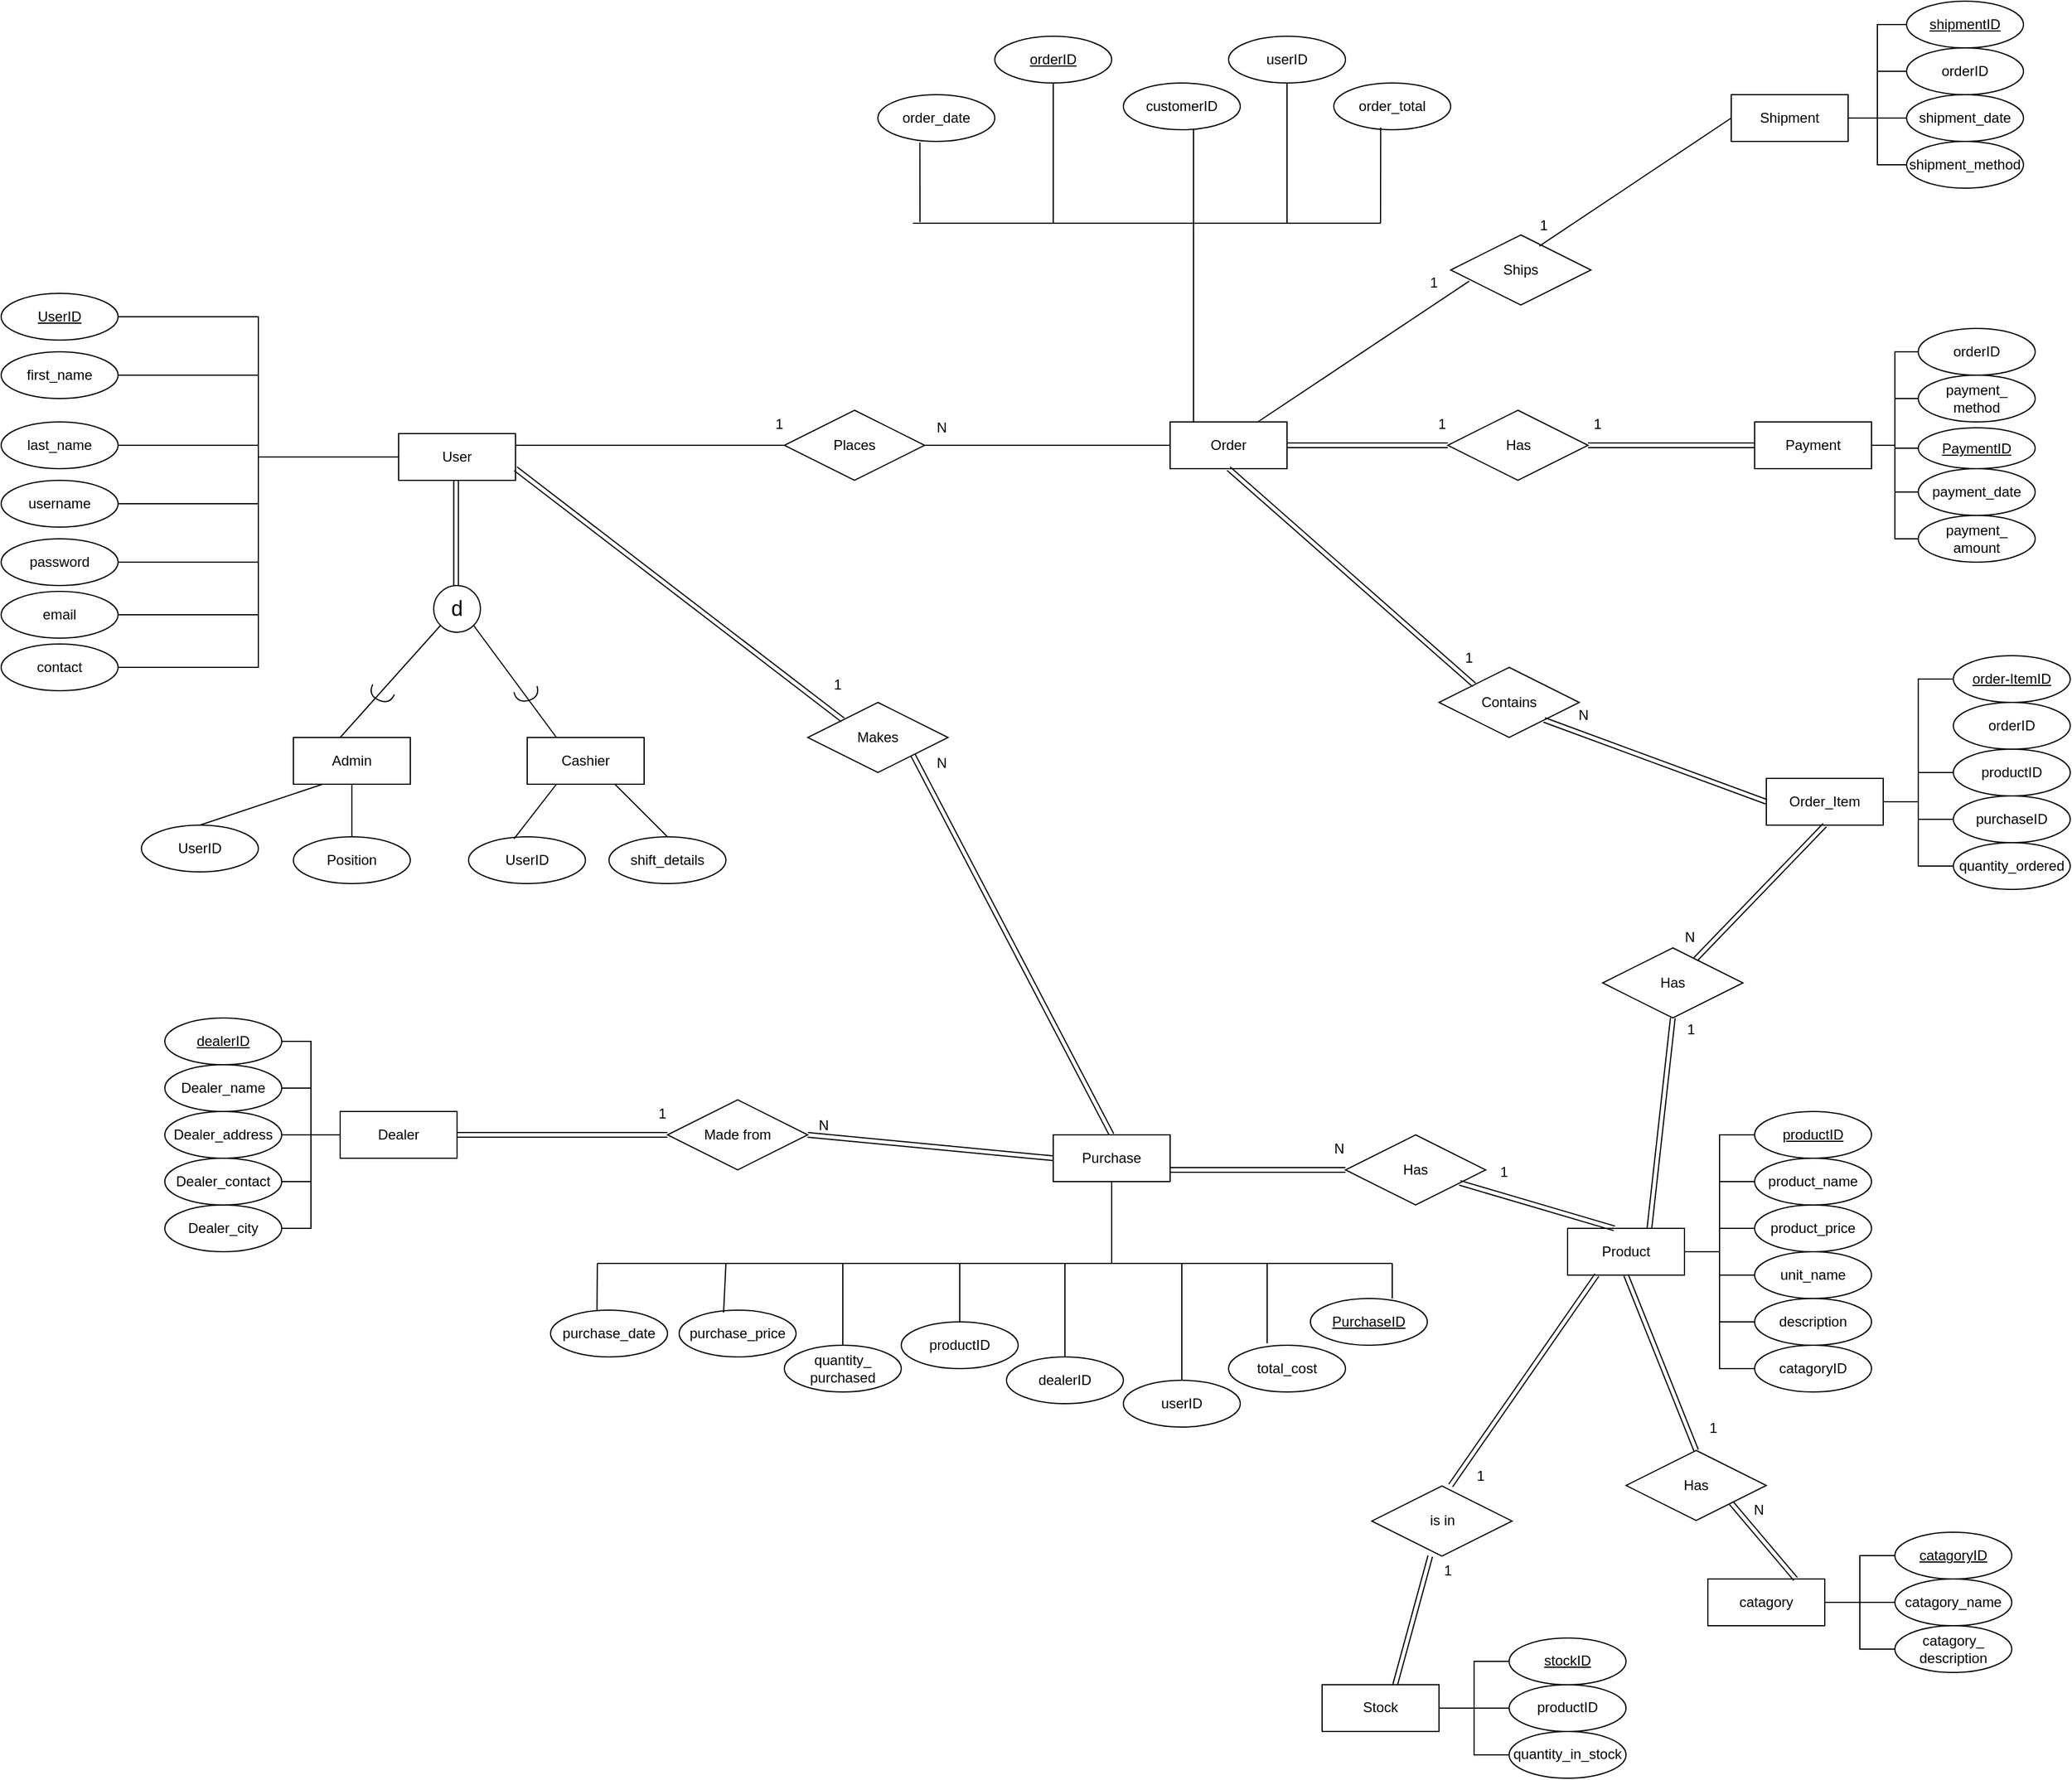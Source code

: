 <mxfile version="24.7.17">
  <diagram name="Page-1" id="xPG-9TMTTHhgFWN8ml7z">
    <mxGraphModel dx="4633" dy="460" grid="1" gridSize="10" guides="1" tooltips="1" connect="1" arrows="1" fold="1" page="1" pageScale="1" pageWidth="850" pageHeight="1100" background="none" math="0" shadow="0">
      <root>
        <mxCell id="0" />
        <mxCell id="1" parent="0" />
        <mxCell id="1U9sewQXB2XwnJIMuwVc-65" value="" style="group" vertex="1" connectable="0" parent="1">
          <mxGeometry x="-1650" y="1980" width="620" height="505" as="geometry" />
        </mxCell>
        <mxCell id="1U9sewQXB2XwnJIMuwVc-7" value="User" style="whiteSpace=wrap;html=1;align=center;" vertex="1" parent="1U9sewQXB2XwnJIMuwVc-65">
          <mxGeometry x="340" y="120" width="100" height="40" as="geometry" />
        </mxCell>
        <mxCell id="1U9sewQXB2XwnJIMuwVc-8" style="edgeStyle=orthogonalEdgeStyle;shape=connector;rounded=0;orthogonalLoop=1;jettySize=auto;html=1;exitX=1;exitY=0.5;exitDx=0;exitDy=0;entryX=0;entryY=0.5;entryDx=0;entryDy=0;strokeColor=default;align=center;verticalAlign=middle;fontFamily=Helvetica;fontSize=11;fontColor=default;labelBackgroundColor=default;endArrow=none;endFill=0;" edge="1" parent="1U9sewQXB2XwnJIMuwVc-65" source="1U9sewQXB2XwnJIMuwVc-16" target="1U9sewQXB2XwnJIMuwVc-7">
          <mxGeometry relative="1" as="geometry" />
        </mxCell>
        <mxCell id="1U9sewQXB2XwnJIMuwVc-9" style="edgeStyle=orthogonalEdgeStyle;shape=connector;rounded=0;orthogonalLoop=1;jettySize=auto;html=1;exitX=1;exitY=0.5;exitDx=0;exitDy=0;entryX=0;entryY=0.5;entryDx=0;entryDy=0;strokeColor=default;align=center;verticalAlign=middle;fontFamily=Helvetica;fontSize=11;fontColor=default;labelBackgroundColor=default;endArrow=none;endFill=0;" edge="1" parent="1U9sewQXB2XwnJIMuwVc-65" source="1U9sewQXB2XwnJIMuwVc-17" target="1U9sewQXB2XwnJIMuwVc-7">
          <mxGeometry relative="1" as="geometry" />
        </mxCell>
        <mxCell id="1U9sewQXB2XwnJIMuwVc-10" style="edgeStyle=orthogonalEdgeStyle;shape=connector;rounded=0;orthogonalLoop=1;jettySize=auto;html=1;exitX=1;exitY=0.5;exitDx=0;exitDy=0;entryX=0;entryY=0.5;entryDx=0;entryDy=0;strokeColor=default;align=center;verticalAlign=middle;fontFamily=Helvetica;fontSize=11;fontColor=default;labelBackgroundColor=default;endArrow=none;endFill=0;" edge="1" parent="1U9sewQXB2XwnJIMuwVc-65" source="1U9sewQXB2XwnJIMuwVc-18" target="1U9sewQXB2XwnJIMuwVc-7">
          <mxGeometry relative="1" as="geometry" />
        </mxCell>
        <mxCell id="1U9sewQXB2XwnJIMuwVc-11" style="edgeStyle=orthogonalEdgeStyle;shape=connector;rounded=0;orthogonalLoop=1;jettySize=auto;html=1;exitX=1;exitY=0.5;exitDx=0;exitDy=0;entryX=0;entryY=0.5;entryDx=0;entryDy=0;strokeColor=default;align=center;verticalAlign=middle;fontFamily=Helvetica;fontSize=11;fontColor=default;labelBackgroundColor=default;endArrow=none;endFill=0;" edge="1" parent="1U9sewQXB2XwnJIMuwVc-65" source="1U9sewQXB2XwnJIMuwVc-19" target="1U9sewQXB2XwnJIMuwVc-7">
          <mxGeometry relative="1" as="geometry" />
        </mxCell>
        <mxCell id="1U9sewQXB2XwnJIMuwVc-12" style="edgeStyle=orthogonalEdgeStyle;shape=connector;rounded=0;orthogonalLoop=1;jettySize=auto;html=1;exitX=1;exitY=0.5;exitDx=0;exitDy=0;entryX=0;entryY=0.5;entryDx=0;entryDy=0;strokeColor=default;align=center;verticalAlign=middle;fontFamily=Helvetica;fontSize=11;fontColor=default;labelBackgroundColor=default;endArrow=none;endFill=0;" edge="1" parent="1U9sewQXB2XwnJIMuwVc-65" source="1U9sewQXB2XwnJIMuwVc-20" target="1U9sewQXB2XwnJIMuwVc-7">
          <mxGeometry relative="1" as="geometry" />
        </mxCell>
        <mxCell id="1U9sewQXB2XwnJIMuwVc-13" style="edgeStyle=orthogonalEdgeStyle;shape=connector;rounded=0;orthogonalLoop=1;jettySize=auto;html=1;exitX=1;exitY=0.5;exitDx=0;exitDy=0;entryX=0;entryY=0.5;entryDx=0;entryDy=0;strokeColor=default;align=center;verticalAlign=middle;fontFamily=Helvetica;fontSize=11;fontColor=default;labelBackgroundColor=default;endArrow=none;endFill=0;" edge="1" parent="1U9sewQXB2XwnJIMuwVc-65" source="1U9sewQXB2XwnJIMuwVc-21" target="1U9sewQXB2XwnJIMuwVc-7">
          <mxGeometry relative="1" as="geometry" />
        </mxCell>
        <mxCell id="1U9sewQXB2XwnJIMuwVc-14" style="edgeStyle=orthogonalEdgeStyle;shape=connector;rounded=0;orthogonalLoop=1;jettySize=auto;html=1;exitX=1;exitY=0.5;exitDx=0;exitDy=0;entryX=0;entryY=0.5;entryDx=0;entryDy=0;strokeColor=default;align=center;verticalAlign=middle;fontFamily=Helvetica;fontSize=11;fontColor=default;labelBackgroundColor=default;endArrow=none;endFill=0;" edge="1" parent="1U9sewQXB2XwnJIMuwVc-65" source="1U9sewQXB2XwnJIMuwVc-22" target="1U9sewQXB2XwnJIMuwVc-7">
          <mxGeometry relative="1" as="geometry" />
        </mxCell>
        <mxCell id="1U9sewQXB2XwnJIMuwVc-15" value="" style="group" vertex="1" connectable="0" parent="1U9sewQXB2XwnJIMuwVc-65">
          <mxGeometry width="100" height="340" as="geometry" />
        </mxCell>
        <mxCell id="1U9sewQXB2XwnJIMuwVc-16" value="&lt;u&gt;UserID&lt;/u&gt;" style="ellipse;whiteSpace=wrap;html=1;align=center;" vertex="1" parent="1U9sewQXB2XwnJIMuwVc-15">
          <mxGeometry width="100" height="40" as="geometry" />
        </mxCell>
        <mxCell id="1U9sewQXB2XwnJIMuwVc-17" value="contact" style="ellipse;whiteSpace=wrap;html=1;align=center;" vertex="1" parent="1U9sewQXB2XwnJIMuwVc-15">
          <mxGeometry y="300" width="100" height="40" as="geometry" />
        </mxCell>
        <mxCell id="1U9sewQXB2XwnJIMuwVc-18" value="email" style="ellipse;whiteSpace=wrap;html=1;align=center;" vertex="1" parent="1U9sewQXB2XwnJIMuwVc-15">
          <mxGeometry y="255" width="100" height="40" as="geometry" />
        </mxCell>
        <mxCell id="1U9sewQXB2XwnJIMuwVc-19" value="password" style="ellipse;whiteSpace=wrap;html=1;align=center;" vertex="1" parent="1U9sewQXB2XwnJIMuwVc-15">
          <mxGeometry y="210" width="100" height="40" as="geometry" />
        </mxCell>
        <mxCell id="1U9sewQXB2XwnJIMuwVc-20" value="username" style="ellipse;whiteSpace=wrap;html=1;align=center;" vertex="1" parent="1U9sewQXB2XwnJIMuwVc-15">
          <mxGeometry y="160" width="100" height="40" as="geometry" />
        </mxCell>
        <mxCell id="1U9sewQXB2XwnJIMuwVc-21" value="last_name" style="ellipse;whiteSpace=wrap;html=1;align=center;" vertex="1" parent="1U9sewQXB2XwnJIMuwVc-15">
          <mxGeometry y="110" width="100" height="40" as="geometry" />
        </mxCell>
        <mxCell id="1U9sewQXB2XwnJIMuwVc-22" value="first_name" style="ellipse;whiteSpace=wrap;html=1;align=center;" vertex="1" parent="1U9sewQXB2XwnJIMuwVc-15">
          <mxGeometry y="50" width="100" height="40" as="geometry" />
        </mxCell>
        <mxCell id="1U9sewQXB2XwnJIMuwVc-26" value="" style="shape=link;html=1;rounded=0;" edge="1" parent="1U9sewQXB2XwnJIMuwVc-65">
          <mxGeometry relative="1" as="geometry">
            <mxPoint x="389.17" y="252" as="sourcePoint" />
            <mxPoint x="389.17" y="160" as="targetPoint" />
          </mxGeometry>
        </mxCell>
        <mxCell id="1U9sewQXB2XwnJIMuwVc-35" value="UserID" style="ellipse;whiteSpace=wrap;html=1;align=center;" vertex="1" parent="1U9sewQXB2XwnJIMuwVc-65">
          <mxGeometry x="120" y="455" width="100" height="40" as="geometry" />
        </mxCell>
        <mxCell id="1U9sewQXB2XwnJIMuwVc-38" value="" style="endArrow=none;html=1;rounded=0;exitX=0.5;exitY=0;exitDx=0;exitDy=0;entryX=0.25;entryY=1;entryDx=0;entryDy=0;" edge="1" parent="1U9sewQXB2XwnJIMuwVc-65" source="1U9sewQXB2XwnJIMuwVc-35" target="4lw3y3gHukBFZb2pSWUZ-2">
          <mxGeometry relative="1" as="geometry">
            <mxPoint x="480" y="380" as="sourcePoint" />
            <mxPoint x="640" y="380" as="targetPoint" />
          </mxGeometry>
        </mxCell>
        <mxCell id="1U9sewQXB2XwnJIMuwVc-290" value="" style="group" vertex="1" connectable="0" parent="1U9sewQXB2XwnJIMuwVc-65">
          <mxGeometry x="250" y="250" width="370" height="255" as="geometry" />
        </mxCell>
        <mxCell id="4lw3y3gHukBFZb2pSWUZ-2" value="Admin" style="whiteSpace=wrap;html=1;align=center;" parent="1U9sewQXB2XwnJIMuwVc-290" vertex="1">
          <mxGeometry y="130" width="100" height="40" as="geometry" />
        </mxCell>
        <mxCell id="4lw3y3gHukBFZb2pSWUZ-3" value="Cashier" style="whiteSpace=wrap;html=1;align=center;" parent="1U9sewQXB2XwnJIMuwVc-290" vertex="1">
          <mxGeometry x="200" y="130" width="100" height="40" as="geometry" />
        </mxCell>
        <mxCell id="1U9sewQXB2XwnJIMuwVc-28" value="&lt;font style=&quot;font-size: 18px;&quot;&gt;d&lt;/font&gt;" style="ellipse;whiteSpace=wrap;html=1;align=center;" vertex="1" parent="1U9sewQXB2XwnJIMuwVc-290">
          <mxGeometry x="120" width="40" height="40" as="geometry" />
        </mxCell>
        <mxCell id="1U9sewQXB2XwnJIMuwVc-34" value="" style="ellipse;whiteSpace=wrap;html=1;align=center;aspect=fixed;fillColor=none;strokeColor=none;resizable=0;perimeter=centerPerimeter;rotatable=0;allowArrows=0;points=[];outlineConnect=1;" vertex="1" parent="1U9sewQXB2XwnJIMuwVc-290">
          <mxGeometry x="230" y="110" width="10" height="10" as="geometry" />
        </mxCell>
        <mxCell id="1U9sewQXB2XwnJIMuwVc-37" value="Position" style="ellipse;whiteSpace=wrap;html=1;align=center;" vertex="1" parent="1U9sewQXB2XwnJIMuwVc-290">
          <mxGeometry y="215" width="100" height="40" as="geometry" />
        </mxCell>
        <mxCell id="1U9sewQXB2XwnJIMuwVc-40" value="" style="endArrow=none;html=1;rounded=0;exitX=0.5;exitY=0;exitDx=0;exitDy=0;" edge="1" parent="1U9sewQXB2XwnJIMuwVc-290" source="1U9sewQXB2XwnJIMuwVc-37" target="4lw3y3gHukBFZb2pSWUZ-2">
          <mxGeometry relative="1" as="geometry">
            <mxPoint x="230" y="130" as="sourcePoint" />
            <mxPoint x="390" y="130" as="targetPoint" />
          </mxGeometry>
        </mxCell>
        <mxCell id="1U9sewQXB2XwnJIMuwVc-41" value="" style="endArrow=none;html=1;rounded=0;entryX=0;entryY=1;entryDx=0;entryDy=0;" edge="1" parent="1U9sewQXB2XwnJIMuwVc-290" target="1U9sewQXB2XwnJIMuwVc-28">
          <mxGeometry relative="1" as="geometry">
            <mxPoint x="40" y="130" as="sourcePoint" />
            <mxPoint x="390" y="20" as="targetPoint" />
          </mxGeometry>
        </mxCell>
        <mxCell id="1U9sewQXB2XwnJIMuwVc-42" value="" style="endArrow=none;html=1;rounded=0;entryX=1;entryY=1;entryDx=0;entryDy=0;exitX=0.25;exitY=0;exitDx=0;exitDy=0;" edge="1" parent="1U9sewQXB2XwnJIMuwVc-290" source="4lw3y3gHukBFZb2pSWUZ-3" target="1U9sewQXB2XwnJIMuwVc-28">
          <mxGeometry relative="1" as="geometry">
            <mxPoint x="50" y="140" as="sourcePoint" />
            <mxPoint x="136" y="44" as="targetPoint" />
          </mxGeometry>
        </mxCell>
        <mxCell id="1U9sewQXB2XwnJIMuwVc-49" value="" style="shape=requiredInterface;html=1;verticalLabelPosition=bottom;sketch=0;rotation=75;" vertex="1" parent="1U9sewQXB2XwnJIMuwVc-290">
          <mxGeometry x="194.83" y="83.23" width="10" height="20.48" as="geometry" />
        </mxCell>
        <mxCell id="1U9sewQXB2XwnJIMuwVc-56" value="" style="shape=requiredInterface;html=1;verticalLabelPosition=bottom;sketch=0;rotation=115;" vertex="1" parent="1U9sewQXB2XwnJIMuwVc-290">
          <mxGeometry x="70" y="83.23" width="10" height="20.48" as="geometry" />
        </mxCell>
        <mxCell id="1U9sewQXB2XwnJIMuwVc-60" value="UserID" style="ellipse;whiteSpace=wrap;html=1;align=center;" vertex="1" parent="1U9sewQXB2XwnJIMuwVc-290">
          <mxGeometry x="149.83" y="215" width="100" height="40" as="geometry" />
        </mxCell>
        <mxCell id="1U9sewQXB2XwnJIMuwVc-61" value="shift_details" style="ellipse;whiteSpace=wrap;html=1;align=center;" vertex="1" parent="1U9sewQXB2XwnJIMuwVc-290">
          <mxGeometry x="270" y="215" width="100" height="40" as="geometry" />
        </mxCell>
        <mxCell id="1U9sewQXB2XwnJIMuwVc-62" value="" style="endArrow=none;html=1;rounded=0;exitX=0.389;exitY=0.043;exitDx=0;exitDy=0;exitPerimeter=0;entryX=0.25;entryY=1;entryDx=0;entryDy=0;" edge="1" parent="1U9sewQXB2XwnJIMuwVc-290" source="1U9sewQXB2XwnJIMuwVc-60" target="4lw3y3gHukBFZb2pSWUZ-3">
          <mxGeometry relative="1" as="geometry">
            <mxPoint x="230" y="20" as="sourcePoint" />
            <mxPoint x="390" y="20" as="targetPoint" />
          </mxGeometry>
        </mxCell>
        <mxCell id="1U9sewQXB2XwnJIMuwVc-64" value="" style="endArrow=none;html=1;rounded=0;entryX=0.5;entryY=0;entryDx=0;entryDy=0;exitX=0.75;exitY=1;exitDx=0;exitDy=0;" edge="1" parent="1U9sewQXB2XwnJIMuwVc-290" source="4lw3y3gHukBFZb2pSWUZ-3" target="1U9sewQXB2XwnJIMuwVc-61">
          <mxGeometry relative="1" as="geometry">
            <mxPoint x="230" y="20" as="sourcePoint" />
            <mxPoint x="390" y="20" as="targetPoint" />
          </mxGeometry>
        </mxCell>
        <mxCell id="1U9sewQXB2XwnJIMuwVc-140" value="" style="group" vertex="1" connectable="0" parent="1">
          <mxGeometry x="-140" y="2290" width="260" height="200" as="geometry" />
        </mxCell>
        <mxCell id="t-XCXqRnkbjs3eK10L7y-18" value="Order_Item" style="whiteSpace=wrap;html=1;align=center;" parent="1U9sewQXB2XwnJIMuwVc-140" vertex="1">
          <mxGeometry y="105" width="100" height="40" as="geometry" />
        </mxCell>
        <mxCell id="t-XCXqRnkbjs3eK10L7y-93" style="edgeStyle=orthogonalEdgeStyle;shape=connector;rounded=0;orthogonalLoop=1;jettySize=auto;html=1;exitX=0;exitY=0.5;exitDx=0;exitDy=0;entryX=1;entryY=0.5;entryDx=0;entryDy=0;strokeColor=default;align=center;verticalAlign=middle;fontFamily=Helvetica;fontSize=11;fontColor=default;labelBackgroundColor=default;endArrow=none;endFill=0;" parent="1U9sewQXB2XwnJIMuwVc-140" source="t-XCXqRnkbjs3eK10L7y-22" target="t-XCXqRnkbjs3eK10L7y-18" edge="1">
          <mxGeometry relative="1" as="geometry" />
        </mxCell>
        <mxCell id="t-XCXqRnkbjs3eK10L7y-22" value="&lt;u&gt;order-ItemID&lt;/u&gt;" style="ellipse;whiteSpace=wrap;html=1;align=center;" parent="1U9sewQXB2XwnJIMuwVc-140" vertex="1">
          <mxGeometry x="160" width="100" height="40" as="geometry" />
        </mxCell>
        <mxCell id="t-XCXqRnkbjs3eK10L7y-51" value="productID" style="ellipse;whiteSpace=wrap;html=1;align=center;" parent="1U9sewQXB2XwnJIMuwVc-140" vertex="1">
          <mxGeometry x="160" y="80" width="100" height="40" as="geometry" />
        </mxCell>
        <mxCell id="t-XCXqRnkbjs3eK10L7y-71" style="edgeStyle=orthogonalEdgeStyle;shape=connector;rounded=0;orthogonalLoop=1;jettySize=auto;html=1;entryX=1;entryY=0.5;entryDx=0;entryDy=0;strokeColor=default;align=center;verticalAlign=middle;fontFamily=Helvetica;fontSize=11;fontColor=default;labelBackgroundColor=default;endArrow=none;endFill=0;exitX=0;exitY=0.5;exitDx=0;exitDy=0;" parent="1U9sewQXB2XwnJIMuwVc-140" source="t-XCXqRnkbjs3eK10L7y-51" target="t-XCXqRnkbjs3eK10L7y-18" edge="1">
          <mxGeometry relative="1" as="geometry">
            <mxPoint x="170" y="121" as="sourcePoint" />
          </mxGeometry>
        </mxCell>
        <mxCell id="t-XCXqRnkbjs3eK10L7y-72" style="edgeStyle=orthogonalEdgeStyle;shape=connector;rounded=0;orthogonalLoop=1;jettySize=auto;html=1;exitX=0;exitY=0.5;exitDx=0;exitDy=0;entryX=1;entryY=0.5;entryDx=0;entryDy=0;strokeColor=default;align=center;verticalAlign=middle;fontFamily=Helvetica;fontSize=11;fontColor=default;labelBackgroundColor=default;endArrow=none;endFill=0;" parent="1U9sewQXB2XwnJIMuwVc-140" source="t-XCXqRnkbjs3eK10L7y-68" target="t-XCXqRnkbjs3eK10L7y-18" edge="1">
          <mxGeometry relative="1" as="geometry" />
        </mxCell>
        <mxCell id="t-XCXqRnkbjs3eK10L7y-68" value="quantity_ordered" style="ellipse;whiteSpace=wrap;html=1;align=center;" parent="1U9sewQXB2XwnJIMuwVc-140" vertex="1">
          <mxGeometry x="160" y="160" width="100" height="40" as="geometry" />
        </mxCell>
        <mxCell id="t-XCXqRnkbjs3eK10L7y-70" style="edgeStyle=orthogonalEdgeStyle;shape=connector;rounded=0;orthogonalLoop=1;jettySize=auto;html=1;exitX=0;exitY=0.5;exitDx=0;exitDy=0;entryX=1;entryY=0.5;entryDx=0;entryDy=0;strokeColor=default;align=center;verticalAlign=middle;fontFamily=Helvetica;fontSize=11;fontColor=default;labelBackgroundColor=default;endArrow=none;endFill=0;" parent="1U9sewQXB2XwnJIMuwVc-140" source="t-XCXqRnkbjs3eK10L7y-69" target="t-XCXqRnkbjs3eK10L7y-18" edge="1">
          <mxGeometry relative="1" as="geometry" />
        </mxCell>
        <mxCell id="t-XCXqRnkbjs3eK10L7y-69" value="purchaseID" style="ellipse;whiteSpace=wrap;html=1;align=center;" parent="1U9sewQXB2XwnJIMuwVc-140" vertex="1">
          <mxGeometry x="160" y="120" width="100" height="40" as="geometry" />
        </mxCell>
        <mxCell id="t-XCXqRnkbjs3eK10L7y-150" value="orderID" style="ellipse;whiteSpace=wrap;html=1;align=center;" parent="1U9sewQXB2XwnJIMuwVc-140" vertex="1">
          <mxGeometry x="160" y="40" width="100" height="40" as="geometry" />
        </mxCell>
        <mxCell id="1U9sewQXB2XwnJIMuwVc-180" value="" style="group" vertex="1" connectable="0" parent="1">
          <mxGeometry x="-1510" y="2600" width="250" height="200" as="geometry" />
        </mxCell>
        <mxCell id="1U9sewQXB2XwnJIMuwVc-181" value="Dealer" style="whiteSpace=wrap;html=1;align=center;" vertex="1" parent="1U9sewQXB2XwnJIMuwVc-180">
          <mxGeometry x="150" y="80" width="100" height="40" as="geometry" />
        </mxCell>
        <mxCell id="1U9sewQXB2XwnJIMuwVc-182" style="edgeStyle=orthogonalEdgeStyle;shape=connector;rounded=0;orthogonalLoop=1;jettySize=auto;html=1;exitX=1;exitY=0.5;exitDx=0;exitDy=0;entryX=0;entryY=0.5;entryDx=0;entryDy=0;strokeColor=default;align=center;verticalAlign=middle;fontFamily=Helvetica;fontSize=11;fontColor=default;labelBackgroundColor=default;endArrow=none;endFill=0;" edge="1" parent="1U9sewQXB2XwnJIMuwVc-180" source="1U9sewQXB2XwnJIMuwVc-183" target="1U9sewQXB2XwnJIMuwVc-181">
          <mxGeometry relative="1" as="geometry" />
        </mxCell>
        <mxCell id="1U9sewQXB2XwnJIMuwVc-183" value="Dealer_city" style="ellipse;whiteSpace=wrap;html=1;align=center;" vertex="1" parent="1U9sewQXB2XwnJIMuwVc-180">
          <mxGeometry y="160" width="100" height="40" as="geometry" />
        </mxCell>
        <mxCell id="1U9sewQXB2XwnJIMuwVc-184" style="edgeStyle=orthogonalEdgeStyle;shape=connector;rounded=0;orthogonalLoop=1;jettySize=auto;html=1;exitX=1;exitY=0.5;exitDx=0;exitDy=0;entryX=0;entryY=0.5;entryDx=0;entryDy=0;strokeColor=default;align=center;verticalAlign=middle;fontFamily=Helvetica;fontSize=11;fontColor=default;labelBackgroundColor=default;endArrow=none;endFill=0;" edge="1" parent="1U9sewQXB2XwnJIMuwVc-180" source="1U9sewQXB2XwnJIMuwVc-185" target="1U9sewQXB2XwnJIMuwVc-181">
          <mxGeometry relative="1" as="geometry" />
        </mxCell>
        <mxCell id="1U9sewQXB2XwnJIMuwVc-185" value="Dealer_address" style="ellipse;whiteSpace=wrap;html=1;align=center;" vertex="1" parent="1U9sewQXB2XwnJIMuwVc-180">
          <mxGeometry y="80" width="100" height="40" as="geometry" />
        </mxCell>
        <mxCell id="1U9sewQXB2XwnJIMuwVc-186" style="edgeStyle=orthogonalEdgeStyle;shape=connector;rounded=0;orthogonalLoop=1;jettySize=auto;html=1;exitX=1;exitY=0.5;exitDx=0;exitDy=0;entryX=0;entryY=0.5;entryDx=0;entryDy=0;strokeColor=default;align=center;verticalAlign=middle;fontFamily=Helvetica;fontSize=11;fontColor=default;labelBackgroundColor=default;endArrow=none;endFill=0;" edge="1" parent="1U9sewQXB2XwnJIMuwVc-180" source="1U9sewQXB2XwnJIMuwVc-187" target="1U9sewQXB2XwnJIMuwVc-181">
          <mxGeometry relative="1" as="geometry" />
        </mxCell>
        <mxCell id="1U9sewQXB2XwnJIMuwVc-187" value="Dealer_contact" style="ellipse;whiteSpace=wrap;html=1;align=center;" vertex="1" parent="1U9sewQXB2XwnJIMuwVc-180">
          <mxGeometry y="120" width="100" height="40" as="geometry" />
        </mxCell>
        <mxCell id="1U9sewQXB2XwnJIMuwVc-188" style="edgeStyle=orthogonalEdgeStyle;shape=connector;rounded=0;orthogonalLoop=1;jettySize=auto;html=1;exitX=1;exitY=0.5;exitDx=0;exitDy=0;entryX=0;entryY=0.5;entryDx=0;entryDy=0;strokeColor=default;align=center;verticalAlign=middle;fontFamily=Helvetica;fontSize=11;fontColor=default;labelBackgroundColor=default;endArrow=none;endFill=0;" edge="1" parent="1U9sewQXB2XwnJIMuwVc-180" source="1U9sewQXB2XwnJIMuwVc-189" target="1U9sewQXB2XwnJIMuwVc-181">
          <mxGeometry relative="1" as="geometry" />
        </mxCell>
        <mxCell id="1U9sewQXB2XwnJIMuwVc-189" value="Dealer_name" style="ellipse;whiteSpace=wrap;html=1;align=center;" vertex="1" parent="1U9sewQXB2XwnJIMuwVc-180">
          <mxGeometry y="40" width="100" height="40" as="geometry" />
        </mxCell>
        <mxCell id="1U9sewQXB2XwnJIMuwVc-190" style="edgeStyle=orthogonalEdgeStyle;shape=connector;rounded=0;orthogonalLoop=1;jettySize=auto;html=1;exitX=1;exitY=0.5;exitDx=0;exitDy=0;entryX=0;entryY=0.5;entryDx=0;entryDy=0;strokeColor=default;align=center;verticalAlign=middle;fontFamily=Helvetica;fontSize=11;fontColor=default;labelBackgroundColor=default;endArrow=none;endFill=0;" edge="1" parent="1U9sewQXB2XwnJIMuwVc-180" source="1U9sewQXB2XwnJIMuwVc-191" target="1U9sewQXB2XwnJIMuwVc-181">
          <mxGeometry relative="1" as="geometry" />
        </mxCell>
        <mxCell id="1U9sewQXB2XwnJIMuwVc-191" value="&lt;u&gt;dealerID&lt;/u&gt;" style="ellipse;whiteSpace=wrap;html=1;align=center;" vertex="1" parent="1U9sewQXB2XwnJIMuwVc-180">
          <mxGeometry width="100" height="40" as="geometry" />
        </mxCell>
        <mxCell id="1U9sewQXB2XwnJIMuwVc-203" value="" style="group" vertex="1" connectable="0" parent="1">
          <mxGeometry x="-170" y="1730" width="250" height="160" as="geometry" />
        </mxCell>
        <mxCell id="1U9sewQXB2XwnJIMuwVc-194" value="Shipment" style="whiteSpace=wrap;html=1;align=center;" vertex="1" parent="1U9sewQXB2XwnJIMuwVc-203">
          <mxGeometry y="80" width="100" height="40" as="geometry" />
        </mxCell>
        <mxCell id="1U9sewQXB2XwnJIMuwVc-195" style="edgeStyle=orthogonalEdgeStyle;shape=connector;rounded=0;orthogonalLoop=1;jettySize=auto;html=1;exitX=0;exitY=0.5;exitDx=0;exitDy=0;entryX=1;entryY=0.5;entryDx=0;entryDy=0;strokeColor=default;align=center;verticalAlign=middle;fontFamily=Helvetica;fontSize=11;fontColor=default;labelBackgroundColor=default;endArrow=none;endFill=0;" edge="1" parent="1U9sewQXB2XwnJIMuwVc-203" source="1U9sewQXB2XwnJIMuwVc-196" target="1U9sewQXB2XwnJIMuwVc-194">
          <mxGeometry relative="1" as="geometry" />
        </mxCell>
        <mxCell id="1U9sewQXB2XwnJIMuwVc-196" value="shipment_date" style="ellipse;whiteSpace=wrap;html=1;align=center;" vertex="1" parent="1U9sewQXB2XwnJIMuwVc-203">
          <mxGeometry x="150" y="80" width="100" height="40" as="geometry" />
        </mxCell>
        <mxCell id="1U9sewQXB2XwnJIMuwVc-197" style="edgeStyle=orthogonalEdgeStyle;shape=connector;rounded=0;orthogonalLoop=1;jettySize=auto;html=1;exitX=0;exitY=0.5;exitDx=0;exitDy=0;entryX=1;entryY=0.5;entryDx=0;entryDy=0;strokeColor=default;align=center;verticalAlign=middle;fontFamily=Helvetica;fontSize=11;fontColor=default;labelBackgroundColor=default;endArrow=none;endFill=0;" edge="1" parent="1U9sewQXB2XwnJIMuwVc-203" source="1U9sewQXB2XwnJIMuwVc-198" target="1U9sewQXB2XwnJIMuwVc-194">
          <mxGeometry relative="1" as="geometry" />
        </mxCell>
        <mxCell id="1U9sewQXB2XwnJIMuwVc-198" value="shipment_method" style="ellipse;whiteSpace=wrap;html=1;align=center;" vertex="1" parent="1U9sewQXB2XwnJIMuwVc-203">
          <mxGeometry x="150" y="120" width="100" height="40" as="geometry" />
        </mxCell>
        <mxCell id="1U9sewQXB2XwnJIMuwVc-199" style="edgeStyle=orthogonalEdgeStyle;shape=connector;rounded=0;orthogonalLoop=1;jettySize=auto;html=1;exitX=0;exitY=0.5;exitDx=0;exitDy=0;entryX=1;entryY=0.5;entryDx=0;entryDy=0;strokeColor=default;align=center;verticalAlign=middle;fontFamily=Helvetica;fontSize=11;fontColor=default;labelBackgroundColor=default;endArrow=none;endFill=0;" edge="1" parent="1U9sewQXB2XwnJIMuwVc-203" source="1U9sewQXB2XwnJIMuwVc-200" target="1U9sewQXB2XwnJIMuwVc-194">
          <mxGeometry relative="1" as="geometry" />
        </mxCell>
        <mxCell id="1U9sewQXB2XwnJIMuwVc-200" value="orderID" style="ellipse;whiteSpace=wrap;html=1;align=center;" vertex="1" parent="1U9sewQXB2XwnJIMuwVc-203">
          <mxGeometry x="150" y="40" width="100" height="40" as="geometry" />
        </mxCell>
        <mxCell id="1U9sewQXB2XwnJIMuwVc-201" style="edgeStyle=orthogonalEdgeStyle;shape=connector;rounded=0;orthogonalLoop=1;jettySize=auto;html=1;exitX=0;exitY=0.5;exitDx=0;exitDy=0;entryX=1;entryY=0.5;entryDx=0;entryDy=0;strokeColor=default;align=center;verticalAlign=middle;fontFamily=Helvetica;fontSize=11;fontColor=default;labelBackgroundColor=default;endArrow=none;endFill=0;" edge="1" parent="1U9sewQXB2XwnJIMuwVc-203" source="1U9sewQXB2XwnJIMuwVc-202" target="1U9sewQXB2XwnJIMuwVc-194">
          <mxGeometry relative="1" as="geometry" />
        </mxCell>
        <mxCell id="1U9sewQXB2XwnJIMuwVc-202" value="&lt;u&gt;shipmentID&lt;/u&gt;" style="ellipse;whiteSpace=wrap;html=1;align=center;" vertex="1" parent="1U9sewQXB2XwnJIMuwVc-203">
          <mxGeometry x="150" width="100" height="40" as="geometry" />
        </mxCell>
        <mxCell id="1U9sewQXB2XwnJIMuwVc-217" value="" style="group" vertex="1" connectable="0" parent="1">
          <mxGeometry x="-150" y="2010" width="240" height="200" as="geometry" />
        </mxCell>
        <mxCell id="1U9sewQXB2XwnJIMuwVc-204" value="Payment" style="whiteSpace=wrap;html=1;align=center;" vertex="1" parent="1U9sewQXB2XwnJIMuwVc-217">
          <mxGeometry y="80" width="100" height="40" as="geometry" />
        </mxCell>
        <mxCell id="1U9sewQXB2XwnJIMuwVc-205" style="edgeStyle=orthogonalEdgeStyle;shape=connector;rounded=0;orthogonalLoop=1;jettySize=auto;html=1;exitX=0;exitY=0.5;exitDx=0;exitDy=0;entryX=1;entryY=0.5;entryDx=0;entryDy=0;strokeColor=default;align=center;verticalAlign=middle;fontFamily=Helvetica;fontSize=11;fontColor=default;labelBackgroundColor=default;endArrow=none;endFill=0;" edge="1" parent="1U9sewQXB2XwnJIMuwVc-217" source="1U9sewQXB2XwnJIMuwVc-206" target="1U9sewQXB2XwnJIMuwVc-204">
          <mxGeometry relative="1" as="geometry" />
        </mxCell>
        <mxCell id="1U9sewQXB2XwnJIMuwVc-206" value="&lt;u&gt;PaymentID&lt;/u&gt;" style="ellipse;whiteSpace=wrap;html=1;align=center;" vertex="1" parent="1U9sewQXB2XwnJIMuwVc-217">
          <mxGeometry x="140" y="85" width="100" height="35" as="geometry" />
        </mxCell>
        <mxCell id="1U9sewQXB2XwnJIMuwVc-207" style="edgeStyle=orthogonalEdgeStyle;shape=connector;rounded=0;orthogonalLoop=1;jettySize=auto;html=1;exitX=0;exitY=0.5;exitDx=0;exitDy=0;entryX=1;entryY=0.5;entryDx=0;entryDy=0;strokeColor=default;align=center;verticalAlign=middle;fontFamily=Helvetica;fontSize=11;fontColor=default;labelBackgroundColor=default;endArrow=none;endFill=0;" edge="1" parent="1U9sewQXB2XwnJIMuwVc-217" source="1U9sewQXB2XwnJIMuwVc-215" target="1U9sewQXB2XwnJIMuwVc-204">
          <mxGeometry relative="1" as="geometry" />
        </mxCell>
        <mxCell id="1U9sewQXB2XwnJIMuwVc-208" style="edgeStyle=orthogonalEdgeStyle;shape=connector;rounded=0;orthogonalLoop=1;jettySize=auto;html=1;exitX=0;exitY=0.5;exitDx=0;exitDy=0;strokeColor=default;align=center;verticalAlign=middle;fontFamily=Helvetica;fontSize=11;fontColor=default;labelBackgroundColor=default;endArrow=none;endFill=0;entryX=1;entryY=0.5;entryDx=0;entryDy=0;" edge="1" parent="1U9sewQXB2XwnJIMuwVc-217" source="1U9sewQXB2XwnJIMuwVc-209" target="1U9sewQXB2XwnJIMuwVc-204">
          <mxGeometry relative="1" as="geometry" />
        </mxCell>
        <mxCell id="1U9sewQXB2XwnJIMuwVc-209" value="payment_&lt;div&gt;amount&lt;/div&gt;" style="ellipse;whiteSpace=wrap;html=1;align=center;" vertex="1" parent="1U9sewQXB2XwnJIMuwVc-217">
          <mxGeometry x="140" y="160" width="100" height="40" as="geometry" />
        </mxCell>
        <mxCell id="1U9sewQXB2XwnJIMuwVc-210" style="edgeStyle=orthogonalEdgeStyle;shape=connector;rounded=0;orthogonalLoop=1;jettySize=auto;html=1;exitX=0;exitY=0.5;exitDx=0;exitDy=0;entryX=1;entryY=0.5;entryDx=0;entryDy=0;strokeColor=default;align=center;verticalAlign=middle;fontFamily=Helvetica;fontSize=11;fontColor=default;labelBackgroundColor=default;endArrow=none;endFill=0;" edge="1" parent="1U9sewQXB2XwnJIMuwVc-217" source="1U9sewQXB2XwnJIMuwVc-215" target="1U9sewQXB2XwnJIMuwVc-204">
          <mxGeometry relative="1" as="geometry" />
        </mxCell>
        <mxCell id="1U9sewQXB2XwnJIMuwVc-211" value="payment_&lt;br&gt;method" style="ellipse;whiteSpace=wrap;html=1;align=center;" vertex="1" parent="1U9sewQXB2XwnJIMuwVc-217">
          <mxGeometry x="140" y="40" width="100" height="40" as="geometry" />
        </mxCell>
        <mxCell id="1U9sewQXB2XwnJIMuwVc-212" style="edgeStyle=orthogonalEdgeStyle;shape=connector;rounded=0;orthogonalLoop=1;jettySize=auto;html=1;exitX=0;exitY=0.5;exitDx=0;exitDy=0;entryX=1;entryY=0.5;entryDx=0;entryDy=0;strokeColor=default;align=center;verticalAlign=middle;fontFamily=Helvetica;fontSize=11;fontColor=default;labelBackgroundColor=default;endArrow=none;endFill=0;" edge="1" parent="1U9sewQXB2XwnJIMuwVc-217" source="1U9sewQXB2XwnJIMuwVc-213" target="1U9sewQXB2XwnJIMuwVc-204">
          <mxGeometry relative="1" as="geometry" />
        </mxCell>
        <mxCell id="1U9sewQXB2XwnJIMuwVc-213" value="payment_date" style="ellipse;whiteSpace=wrap;html=1;align=center;" vertex="1" parent="1U9sewQXB2XwnJIMuwVc-217">
          <mxGeometry x="140" y="120" width="100" height="40" as="geometry" />
        </mxCell>
        <mxCell id="1U9sewQXB2XwnJIMuwVc-214" value="" style="edgeStyle=orthogonalEdgeStyle;shape=connector;rounded=0;orthogonalLoop=1;jettySize=auto;html=1;exitX=0;exitY=0.5;exitDx=0;exitDy=0;entryX=1;entryY=0.5;entryDx=0;entryDy=0;strokeColor=default;align=center;verticalAlign=middle;fontFamily=Helvetica;fontSize=11;fontColor=default;labelBackgroundColor=default;endArrow=none;endFill=0;" edge="1" parent="1U9sewQXB2XwnJIMuwVc-217" source="1U9sewQXB2XwnJIMuwVc-211" target="1U9sewQXB2XwnJIMuwVc-215">
          <mxGeometry relative="1" as="geometry">
            <mxPoint x="260" y="10" as="sourcePoint" />
            <mxPoint x="100" y="60" as="targetPoint" />
          </mxGeometry>
        </mxCell>
        <mxCell id="1U9sewQXB2XwnJIMuwVc-215" value="orderID" style="ellipse;whiteSpace=wrap;html=1;align=center;" vertex="1" parent="1U9sewQXB2XwnJIMuwVc-217">
          <mxGeometry x="140" width="100" height="40" as="geometry" />
        </mxCell>
        <mxCell id="1U9sewQXB2XwnJIMuwVc-238" value="" style="group" vertex="1" connectable="0" parent="1">
          <mxGeometry x="-310" y="2680" width="260" height="240" as="geometry" />
        </mxCell>
        <mxCell id="1U9sewQXB2XwnJIMuwVc-219" value="Product" style="whiteSpace=wrap;html=1;align=center;" vertex="1" parent="1U9sewQXB2XwnJIMuwVc-238">
          <mxGeometry y="100" width="100" height="40" as="geometry" />
        </mxCell>
        <mxCell id="1U9sewQXB2XwnJIMuwVc-220" style="edgeStyle=orthogonalEdgeStyle;shape=connector;rounded=0;orthogonalLoop=1;jettySize=auto;html=1;exitX=0;exitY=0.5;exitDx=0;exitDy=0;entryX=1;entryY=0.5;entryDx=0;entryDy=0;strokeColor=default;align=center;verticalAlign=middle;fontFamily=Helvetica;fontSize=11;fontColor=default;labelBackgroundColor=default;endArrow=none;endFill=0;" edge="1" parent="1U9sewQXB2XwnJIMuwVc-238" source="1U9sewQXB2XwnJIMuwVc-221" target="1U9sewQXB2XwnJIMuwVc-219">
          <mxGeometry relative="1" as="geometry" />
        </mxCell>
        <mxCell id="1U9sewQXB2XwnJIMuwVc-221" value="&lt;u&gt;productID&lt;/u&gt;" style="ellipse;whiteSpace=wrap;html=1;align=center;" vertex="1" parent="1U9sewQXB2XwnJIMuwVc-238">
          <mxGeometry x="160" width="100" height="40" as="geometry" />
        </mxCell>
        <mxCell id="1U9sewQXB2XwnJIMuwVc-222" style="edgeStyle=orthogonalEdgeStyle;shape=connector;rounded=0;orthogonalLoop=1;jettySize=auto;html=1;exitX=0;exitY=0.5;exitDx=0;exitDy=0;entryX=1;entryY=0.5;entryDx=0;entryDy=0;strokeColor=default;align=center;verticalAlign=middle;fontFamily=Helvetica;fontSize=11;fontColor=default;labelBackgroundColor=default;endArrow=none;endFill=0;" edge="1" parent="1U9sewQXB2XwnJIMuwVc-238" source="1U9sewQXB2XwnJIMuwVc-232" target="1U9sewQXB2XwnJIMuwVc-219">
          <mxGeometry relative="1" as="geometry" />
        </mxCell>
        <mxCell id="1U9sewQXB2XwnJIMuwVc-223" style="edgeStyle=orthogonalEdgeStyle;shape=connector;rounded=0;orthogonalLoop=1;jettySize=auto;html=1;exitX=0;exitY=0.5;exitDx=0;exitDy=0;strokeColor=default;align=center;verticalAlign=middle;fontFamily=Helvetica;fontSize=11;fontColor=default;labelBackgroundColor=default;endArrow=none;endFill=0;entryX=1;entryY=0.5;entryDx=0;entryDy=0;" edge="1" parent="1U9sewQXB2XwnJIMuwVc-238" source="1U9sewQXB2XwnJIMuwVc-224" target="1U9sewQXB2XwnJIMuwVc-219">
          <mxGeometry relative="1" as="geometry" />
        </mxCell>
        <mxCell id="1U9sewQXB2XwnJIMuwVc-224" value="unit_name" style="ellipse;whiteSpace=wrap;html=1;align=center;" vertex="1" parent="1U9sewQXB2XwnJIMuwVc-238">
          <mxGeometry x="160" y="120" width="100" height="40" as="geometry" />
        </mxCell>
        <mxCell id="1U9sewQXB2XwnJIMuwVc-225" style="edgeStyle=orthogonalEdgeStyle;shape=connector;rounded=0;orthogonalLoop=1;jettySize=auto;html=1;exitX=0;exitY=0.5;exitDx=0;exitDy=0;entryX=1;entryY=0.5;entryDx=0;entryDy=0;strokeColor=default;align=center;verticalAlign=middle;fontFamily=Helvetica;fontSize=11;fontColor=default;labelBackgroundColor=default;endArrow=none;endFill=0;" edge="1" parent="1U9sewQXB2XwnJIMuwVc-238" source="1U9sewQXB2XwnJIMuwVc-232" target="1U9sewQXB2XwnJIMuwVc-219">
          <mxGeometry relative="1" as="geometry" />
        </mxCell>
        <mxCell id="1U9sewQXB2XwnJIMuwVc-226" style="edgeStyle=orthogonalEdgeStyle;shape=connector;rounded=0;orthogonalLoop=1;jettySize=auto;html=1;exitX=0;exitY=0.5;exitDx=0;exitDy=0;entryX=1;entryY=0.5;entryDx=0;entryDy=0;strokeColor=default;align=center;verticalAlign=middle;fontFamily=Helvetica;fontSize=11;fontColor=default;labelBackgroundColor=default;endArrow=none;endFill=0;" edge="1" parent="1U9sewQXB2XwnJIMuwVc-238" source="1U9sewQXB2XwnJIMuwVc-227" target="1U9sewQXB2XwnJIMuwVc-219">
          <mxGeometry relative="1" as="geometry" />
        </mxCell>
        <mxCell id="1U9sewQXB2XwnJIMuwVc-227" value="product_price" style="ellipse;whiteSpace=wrap;html=1;align=center;" vertex="1" parent="1U9sewQXB2XwnJIMuwVc-238">
          <mxGeometry x="160" y="80" width="100" height="40" as="geometry" />
        </mxCell>
        <mxCell id="1U9sewQXB2XwnJIMuwVc-228" style="edgeStyle=orthogonalEdgeStyle;shape=connector;rounded=0;orthogonalLoop=1;jettySize=auto;html=1;exitX=0;exitY=0.5;exitDx=0;exitDy=0;entryX=1;entryY=0.5;entryDx=0;entryDy=0;strokeColor=default;align=center;verticalAlign=middle;fontFamily=Helvetica;fontSize=11;fontColor=default;labelBackgroundColor=default;endArrow=none;endFill=0;" edge="1" parent="1U9sewQXB2XwnJIMuwVc-238" source="1U9sewQXB2XwnJIMuwVc-229" target="1U9sewQXB2XwnJIMuwVc-219">
          <mxGeometry relative="1" as="geometry" />
        </mxCell>
        <mxCell id="1U9sewQXB2XwnJIMuwVc-229" value="&lt;span style=&quot;background-color: initial;&quot;&gt;description&lt;/span&gt;" style="ellipse;whiteSpace=wrap;html=1;align=center;" vertex="1" parent="1U9sewQXB2XwnJIMuwVc-238">
          <mxGeometry x="160" y="160" width="100" height="40" as="geometry" />
        </mxCell>
        <mxCell id="1U9sewQXB2XwnJIMuwVc-230" style="edgeStyle=orthogonalEdgeStyle;shape=connector;rounded=0;orthogonalLoop=1;jettySize=auto;html=1;exitX=0;exitY=0.5;exitDx=0;exitDy=0;entryX=1;entryY=0.5;entryDx=0;entryDy=0;strokeColor=default;align=center;verticalAlign=middle;fontFamily=Helvetica;fontSize=11;fontColor=default;labelBackgroundColor=default;endArrow=none;endFill=0;" edge="1" parent="1U9sewQXB2XwnJIMuwVc-238" source="1U9sewQXB2XwnJIMuwVc-231" target="1U9sewQXB2XwnJIMuwVc-219">
          <mxGeometry relative="1" as="geometry" />
        </mxCell>
        <mxCell id="1U9sewQXB2XwnJIMuwVc-231" value="catagoryID" style="ellipse;whiteSpace=wrap;html=1;align=center;" vertex="1" parent="1U9sewQXB2XwnJIMuwVc-238">
          <mxGeometry x="160" y="200" width="100" height="40" as="geometry" />
        </mxCell>
        <mxCell id="1U9sewQXB2XwnJIMuwVc-232" value="product_name" style="ellipse;whiteSpace=wrap;html=1;align=center;" vertex="1" parent="1U9sewQXB2XwnJIMuwVc-238">
          <mxGeometry x="160" y="40" width="100" height="40" as="geometry" />
        </mxCell>
        <mxCell id="1U9sewQXB2XwnJIMuwVc-247" value="" style="group;rotation=90;" vertex="1" connectable="0" parent="1">
          <mxGeometry x="-412.5" y="3050" width="260" height="120" as="geometry" />
        </mxCell>
        <mxCell id="1U9sewQXB2XwnJIMuwVc-320" value="" style="group" vertex="1" connectable="0" parent="1U9sewQXB2XwnJIMuwVc-247">
          <mxGeometry x="-107.5" y="80.46" width="260" height="120" as="geometry" />
        </mxCell>
        <mxCell id="1U9sewQXB2XwnJIMuwVc-239" value="Stock" style="whiteSpace=wrap;html=1;align=center;" vertex="1" parent="1U9sewQXB2XwnJIMuwVc-320">
          <mxGeometry y="40" width="100" height="40" as="geometry" />
        </mxCell>
        <mxCell id="1U9sewQXB2XwnJIMuwVc-240" style="edgeStyle=orthogonalEdgeStyle;shape=connector;rounded=0;orthogonalLoop=1;jettySize=auto;html=1;exitX=0;exitY=0.5;exitDx=0;exitDy=0;entryX=1;entryY=0.5;entryDx=0;entryDy=0;strokeColor=default;align=center;verticalAlign=middle;fontFamily=Helvetica;fontSize=11;fontColor=default;labelBackgroundColor=default;endArrow=none;endFill=0;" edge="1" parent="1U9sewQXB2XwnJIMuwVc-320" source="1U9sewQXB2XwnJIMuwVc-241" target="1U9sewQXB2XwnJIMuwVc-239">
          <mxGeometry relative="1" as="geometry" />
        </mxCell>
        <mxCell id="1U9sewQXB2XwnJIMuwVc-241" value="quantity_in_stock" style="ellipse;whiteSpace=wrap;html=1;align=center;" vertex="1" parent="1U9sewQXB2XwnJIMuwVc-320">
          <mxGeometry x="160" y="80" width="100" height="40" as="geometry" />
        </mxCell>
        <mxCell id="1U9sewQXB2XwnJIMuwVc-242" style="edgeStyle=orthogonalEdgeStyle;shape=connector;rounded=0;orthogonalLoop=1;jettySize=auto;html=1;exitX=0;exitY=0.5;exitDx=0;exitDy=0;entryX=1;entryY=0.5;entryDx=0;entryDy=0;strokeColor=default;align=center;verticalAlign=middle;fontFamily=Helvetica;fontSize=11;fontColor=default;labelBackgroundColor=default;endArrow=none;endFill=0;" edge="1" parent="1U9sewQXB2XwnJIMuwVc-320" source="1U9sewQXB2XwnJIMuwVc-243" target="1U9sewQXB2XwnJIMuwVc-239">
          <mxGeometry relative="1" as="geometry" />
        </mxCell>
        <mxCell id="1U9sewQXB2XwnJIMuwVc-243" value="productID" style="ellipse;whiteSpace=wrap;html=1;align=center;" vertex="1" parent="1U9sewQXB2XwnJIMuwVc-320">
          <mxGeometry x="160" y="40" width="100" height="40" as="geometry" />
        </mxCell>
        <mxCell id="1U9sewQXB2XwnJIMuwVc-244" style="edgeStyle=orthogonalEdgeStyle;shape=connector;rounded=0;orthogonalLoop=1;jettySize=auto;html=1;exitX=0;exitY=0.5;exitDx=0;exitDy=0;entryX=1;entryY=0.5;entryDx=0;entryDy=0;strokeColor=default;align=center;verticalAlign=middle;fontFamily=Helvetica;fontSize=11;fontColor=default;labelBackgroundColor=default;endArrow=none;endFill=0;" edge="1" parent="1U9sewQXB2XwnJIMuwVc-320" source="1U9sewQXB2XwnJIMuwVc-245" target="1U9sewQXB2XwnJIMuwVc-239">
          <mxGeometry relative="1" as="geometry" />
        </mxCell>
        <mxCell id="1U9sewQXB2XwnJIMuwVc-245" value="&lt;u&gt;stockID&lt;/u&gt;" style="ellipse;whiteSpace=wrap;html=1;align=center;" vertex="1" parent="1U9sewQXB2XwnJIMuwVc-320">
          <mxGeometry x="160" width="100" height="40" as="geometry" />
        </mxCell>
        <mxCell id="1U9sewQXB2XwnJIMuwVc-255" value="" style="group" vertex="1" connectable="0" parent="1">
          <mxGeometry x="-190" y="3040" width="260" height="120" as="geometry" />
        </mxCell>
        <mxCell id="1U9sewQXB2XwnJIMuwVc-248" value="catagory" style="whiteSpace=wrap;html=1;align=center;" vertex="1" parent="1U9sewQXB2XwnJIMuwVc-255">
          <mxGeometry y="40" width="100" height="40" as="geometry" />
        </mxCell>
        <mxCell id="1U9sewQXB2XwnJIMuwVc-249" style="edgeStyle=orthogonalEdgeStyle;shape=connector;rounded=0;orthogonalLoop=1;jettySize=auto;html=1;exitX=0;exitY=0.5;exitDx=0;exitDy=0;entryX=1;entryY=0.5;entryDx=0;entryDy=0;strokeColor=default;align=center;verticalAlign=middle;fontFamily=Helvetica;fontSize=11;fontColor=default;labelBackgroundColor=default;endArrow=none;endFill=0;" edge="1" parent="1U9sewQXB2XwnJIMuwVc-255" source="1U9sewQXB2XwnJIMuwVc-250" target="1U9sewQXB2XwnJIMuwVc-248">
          <mxGeometry relative="1" as="geometry" />
        </mxCell>
        <mxCell id="1U9sewQXB2XwnJIMuwVc-250" value="&lt;u&gt;catagoryID&lt;/u&gt;" style="ellipse;whiteSpace=wrap;html=1;align=center;" vertex="1" parent="1U9sewQXB2XwnJIMuwVc-255">
          <mxGeometry x="160" width="100" height="40" as="geometry" />
        </mxCell>
        <mxCell id="1U9sewQXB2XwnJIMuwVc-251" style="edgeStyle=orthogonalEdgeStyle;shape=connector;rounded=0;orthogonalLoop=1;jettySize=auto;html=1;exitX=0;exitY=0.5;exitDx=0;exitDy=0;entryX=1;entryY=0.5;entryDx=0;entryDy=0;strokeColor=default;align=center;verticalAlign=middle;fontFamily=Helvetica;fontSize=11;fontColor=default;labelBackgroundColor=default;endArrow=none;endFill=0;" edge="1" parent="1U9sewQXB2XwnJIMuwVc-255" source="1U9sewQXB2XwnJIMuwVc-252" target="1U9sewQXB2XwnJIMuwVc-248">
          <mxGeometry relative="1" as="geometry" />
        </mxCell>
        <mxCell id="1U9sewQXB2XwnJIMuwVc-252" value="catagory_&lt;div&gt;description&lt;/div&gt;" style="ellipse;whiteSpace=wrap;html=1;align=center;" vertex="1" parent="1U9sewQXB2XwnJIMuwVc-255">
          <mxGeometry x="160" y="80" width="100" height="40" as="geometry" />
        </mxCell>
        <mxCell id="1U9sewQXB2XwnJIMuwVc-253" style="edgeStyle=orthogonalEdgeStyle;shape=connector;rounded=0;orthogonalLoop=1;jettySize=auto;html=1;exitX=0;exitY=0.5;exitDx=0;exitDy=0;entryX=1;entryY=0.5;entryDx=0;entryDy=0;strokeColor=default;align=center;verticalAlign=middle;fontFamily=Helvetica;fontSize=11;fontColor=default;labelBackgroundColor=default;endArrow=none;endFill=0;" edge="1" parent="1U9sewQXB2XwnJIMuwVc-255" source="1U9sewQXB2XwnJIMuwVc-254" target="1U9sewQXB2XwnJIMuwVc-248">
          <mxGeometry relative="1" as="geometry" />
        </mxCell>
        <mxCell id="1U9sewQXB2XwnJIMuwVc-254" value="catagory_name" style="ellipse;whiteSpace=wrap;html=1;align=center;" vertex="1" parent="1U9sewQXB2XwnJIMuwVc-255">
          <mxGeometry x="160" y="40" width="100" height="40" as="geometry" />
        </mxCell>
        <mxCell id="1U9sewQXB2XwnJIMuwVc-257" value="Places" style="shape=rhombus;perimeter=rhombusPerimeter;whiteSpace=wrap;html=1;align=center;" vertex="1" parent="1">
          <mxGeometry x="-980" y="2080" width="120" height="60" as="geometry" />
        </mxCell>
        <mxCell id="1U9sewQXB2XwnJIMuwVc-260" value="" style="endArrow=none;html=1;rounded=0;exitX=1;exitY=0.25;exitDx=0;exitDy=0;entryX=0;entryY=0.5;entryDx=0;entryDy=0;" edge="1" parent="1" source="1U9sewQXB2XwnJIMuwVc-7" target="1U9sewQXB2XwnJIMuwVc-257">
          <mxGeometry relative="1" as="geometry">
            <mxPoint x="-1040" y="2030" as="sourcePoint" />
            <mxPoint x="-990" y="2110" as="targetPoint" />
          </mxGeometry>
        </mxCell>
        <mxCell id="1U9sewQXB2XwnJIMuwVc-261" value="1" style="resizable=0;html=1;whiteSpace=wrap;align=right;verticalAlign=bottom;" connectable="0" vertex="1" parent="1U9sewQXB2XwnJIMuwVc-260">
          <mxGeometry x="1" relative="1" as="geometry">
            <mxPoint y="-10" as="offset" />
          </mxGeometry>
        </mxCell>
        <mxCell id="1U9sewQXB2XwnJIMuwVc-262" value="" style="endArrow=none;html=1;rounded=0;entryX=1;entryY=0.5;entryDx=0;entryDy=0;exitX=0;exitY=0.5;exitDx=0;exitDy=0;" edge="1" parent="1" source="1U9sewQXB2XwnJIMuwVc-107" target="1U9sewQXB2XwnJIMuwVc-257">
          <mxGeometry relative="1" as="geometry">
            <mxPoint x="-650" y="2100" as="sourcePoint" />
            <mxPoint x="-880" y="2030" as="targetPoint" />
          </mxGeometry>
        </mxCell>
        <mxCell id="1U9sewQXB2XwnJIMuwVc-263" value="N" style="resizable=0;html=1;whiteSpace=wrap;align=right;verticalAlign=bottom;" connectable="0" vertex="1" parent="1U9sewQXB2XwnJIMuwVc-262">
          <mxGeometry x="1" relative="1" as="geometry">
            <mxPoint x="20" y="-7" as="offset" />
          </mxGeometry>
        </mxCell>
        <mxCell id="1U9sewQXB2XwnJIMuwVc-93" value="Order" style="whiteSpace=wrap;html=1;align=center;" vertex="1" parent="1">
          <mxGeometry x="-650" y="2090" width="100" height="40" as="geometry" />
        </mxCell>
        <mxCell id="1U9sewQXB2XwnJIMuwVc-107" value="Order" style="whiteSpace=wrap;html=1;align=center;" vertex="1" parent="1">
          <mxGeometry x="-650" y="2090" width="100" height="40" as="geometry" />
        </mxCell>
        <mxCell id="1U9sewQXB2XwnJIMuwVc-265" value="" style="endArrow=none;html=1;rounded=0;" edge="1" parent="1">
          <mxGeometry relative="1" as="geometry">
            <mxPoint x="-630" y="2090" as="sourcePoint" />
            <mxPoint x="-630" y="1920" as="targetPoint" />
          </mxGeometry>
        </mxCell>
        <mxCell id="1U9sewQXB2XwnJIMuwVc-273" value="Has" style="shape=rhombus;perimeter=rhombusPerimeter;whiteSpace=wrap;html=1;align=center;" vertex="1" parent="1">
          <mxGeometry x="-412.5" y="2080" width="120" height="60" as="geometry" />
        </mxCell>
        <mxCell id="1U9sewQXB2XwnJIMuwVc-274" value="" style="shape=link;html=1;rounded=0;exitX=1;exitY=0.5;exitDx=0;exitDy=0;entryX=0;entryY=0.5;entryDx=0;entryDy=0;" edge="1" parent="1" source="1U9sewQXB2XwnJIMuwVc-107" target="1U9sewQXB2XwnJIMuwVc-273">
          <mxGeometry relative="1" as="geometry">
            <mxPoint x="-540" y="2060" as="sourcePoint" />
            <mxPoint x="-380" y="2060" as="targetPoint" />
          </mxGeometry>
        </mxCell>
        <mxCell id="1U9sewQXB2XwnJIMuwVc-275" value="1" style="resizable=0;html=1;whiteSpace=wrap;align=right;verticalAlign=bottom;" connectable="0" vertex="1" parent="1U9sewQXB2XwnJIMuwVc-274">
          <mxGeometry x="1" relative="1" as="geometry">
            <mxPoint y="-10" as="offset" />
          </mxGeometry>
        </mxCell>
        <mxCell id="1U9sewQXB2XwnJIMuwVc-277" value="" style="shape=link;html=1;rounded=0;entryX=1;entryY=0.5;entryDx=0;entryDy=0;exitX=0;exitY=0.5;exitDx=0;exitDy=0;" edge="1" parent="1" source="1U9sewQXB2XwnJIMuwVc-204" target="1U9sewQXB2XwnJIMuwVc-273">
          <mxGeometry relative="1" as="geometry">
            <mxPoint x="-150" y="2100" as="sourcePoint" />
            <mxPoint x="-380" y="2060" as="targetPoint" />
          </mxGeometry>
        </mxCell>
        <mxCell id="1U9sewQXB2XwnJIMuwVc-278" value="1" style="resizable=0;html=1;whiteSpace=wrap;align=right;verticalAlign=bottom;" connectable="0" vertex="1" parent="1U9sewQXB2XwnJIMuwVc-277">
          <mxGeometry x="1" relative="1" as="geometry">
            <mxPoint x="13" y="-10" as="offset" />
          </mxGeometry>
        </mxCell>
        <mxCell id="1U9sewQXB2XwnJIMuwVc-279" value="Contains" style="shape=rhombus;perimeter=rhombusPerimeter;whiteSpace=wrap;html=1;align=center;" vertex="1" parent="1">
          <mxGeometry x="-420" y="2300" width="120" height="60" as="geometry" />
        </mxCell>
        <mxCell id="1U9sewQXB2XwnJIMuwVc-280" value="" style="shape=link;html=1;rounded=0;exitX=0.5;exitY=1;exitDx=0;exitDy=0;entryX=0;entryY=0;entryDx=0;entryDy=0;" edge="1" parent="1" source="1U9sewQXB2XwnJIMuwVc-107" target="1U9sewQXB2XwnJIMuwVc-279">
          <mxGeometry relative="1" as="geometry">
            <mxPoint x="-540" y="2270" as="sourcePoint" />
            <mxPoint x="-380" y="2270" as="targetPoint" />
          </mxGeometry>
        </mxCell>
        <mxCell id="1U9sewQXB2XwnJIMuwVc-281" value="1" style="resizable=0;html=1;whiteSpace=wrap;align=right;verticalAlign=bottom;" connectable="0" vertex="1" parent="1U9sewQXB2XwnJIMuwVc-280">
          <mxGeometry x="1" relative="1" as="geometry">
            <mxPoint y="-15" as="offset" />
          </mxGeometry>
        </mxCell>
        <mxCell id="1U9sewQXB2XwnJIMuwVc-282" value="" style="shape=link;html=1;rounded=0;entryX=1;entryY=1;entryDx=0;entryDy=0;exitX=0;exitY=0.5;exitDx=0;exitDy=0;" edge="1" parent="1" source="t-XCXqRnkbjs3eK10L7y-18" target="1U9sewQXB2XwnJIMuwVc-279">
          <mxGeometry relative="1" as="geometry">
            <mxPoint x="-150" y="2420" as="sourcePoint" />
            <mxPoint x="-170" y="2370" as="targetPoint" />
          </mxGeometry>
        </mxCell>
        <mxCell id="1U9sewQXB2XwnJIMuwVc-283" value="N" style="resizable=0;html=1;whiteSpace=wrap;align=right;verticalAlign=bottom;" connectable="0" vertex="1" parent="1U9sewQXB2XwnJIMuwVc-282">
          <mxGeometry x="1" relative="1" as="geometry">
            <mxPoint x="40" y="5" as="offset" />
          </mxGeometry>
        </mxCell>
        <mxCell id="1U9sewQXB2XwnJIMuwVc-284" value="" style="group" vertex="1" connectable="0" parent="1">
          <mxGeometry x="-900" y="1760" width="490" height="160" as="geometry" />
        </mxCell>
        <mxCell id="1U9sewQXB2XwnJIMuwVc-95" value="&lt;u&gt;orderID&lt;/u&gt;" style="ellipse;whiteSpace=wrap;html=1;align=center;" vertex="1" parent="1U9sewQXB2XwnJIMuwVc-284">
          <mxGeometry x="100" width="100" height="40" as="geometry" />
        </mxCell>
        <mxCell id="1U9sewQXB2XwnJIMuwVc-112" value="order_date" style="ellipse;whiteSpace=wrap;html=1;align=center;" vertex="1" parent="1U9sewQXB2XwnJIMuwVc-284">
          <mxGeometry y="50" width="100" height="40" as="geometry" />
        </mxCell>
        <mxCell id="1U9sewQXB2XwnJIMuwVc-115" value="userID" style="ellipse;whiteSpace=wrap;html=1;align=center;" vertex="1" parent="1U9sewQXB2XwnJIMuwVc-284">
          <mxGeometry x="300" width="100" height="40" as="geometry" />
        </mxCell>
        <mxCell id="1U9sewQXB2XwnJIMuwVc-117" value="order_total" style="ellipse;whiteSpace=wrap;html=1;align=center;" vertex="1" parent="1U9sewQXB2XwnJIMuwVc-284">
          <mxGeometry x="390" y="40" width="100" height="40" as="geometry" />
        </mxCell>
        <mxCell id="1U9sewQXB2XwnJIMuwVc-118" value="customerID" style="ellipse;whiteSpace=wrap;html=1;align=center;" vertex="1" parent="1U9sewQXB2XwnJIMuwVc-284">
          <mxGeometry x="210" y="40" width="100" height="40" as="geometry" />
        </mxCell>
        <mxCell id="1U9sewQXB2XwnJIMuwVc-266" value="" style="endArrow=none;html=1;rounded=0;" edge="1" parent="1U9sewQXB2XwnJIMuwVc-284">
          <mxGeometry relative="1" as="geometry">
            <mxPoint x="30" y="160" as="sourcePoint" />
            <mxPoint x="430" y="160" as="targetPoint" />
          </mxGeometry>
        </mxCell>
        <mxCell id="1U9sewQXB2XwnJIMuwVc-267" value="" style="endArrow=none;html=1;rounded=0;entryX=0.359;entryY=1.025;entryDx=0;entryDy=0;entryPerimeter=0;" edge="1" parent="1U9sewQXB2XwnJIMuwVc-284" target="1U9sewQXB2XwnJIMuwVc-112">
          <mxGeometry relative="1" as="geometry">
            <mxPoint x="36" y="159" as="sourcePoint" />
            <mxPoint x="180" y="158.57" as="targetPoint" />
          </mxGeometry>
        </mxCell>
        <mxCell id="1U9sewQXB2XwnJIMuwVc-268" value="" style="endArrow=none;html=1;rounded=0;entryX=0.5;entryY=1;entryDx=0;entryDy=0;" edge="1" parent="1U9sewQXB2XwnJIMuwVc-284" target="1U9sewQXB2XwnJIMuwVc-95">
          <mxGeometry relative="1" as="geometry">
            <mxPoint x="150" y="160" as="sourcePoint" />
            <mxPoint x="490" y="220" as="targetPoint" />
          </mxGeometry>
        </mxCell>
        <mxCell id="1U9sewQXB2XwnJIMuwVc-269" value="" style="endArrow=none;html=1;rounded=0;entryX=0.6;entryY=1;entryDx=0;entryDy=0;entryPerimeter=0;" edge="1" parent="1U9sewQXB2XwnJIMuwVc-284" target="1U9sewQXB2XwnJIMuwVc-118">
          <mxGeometry relative="1" as="geometry">
            <mxPoint x="270" y="160" as="sourcePoint" />
            <mxPoint x="270" y="90" as="targetPoint" />
          </mxGeometry>
        </mxCell>
        <mxCell id="1U9sewQXB2XwnJIMuwVc-270" value="" style="endArrow=none;html=1;rounded=0;exitX=0.5;exitY=1;exitDx=0;exitDy=0;" edge="1" parent="1U9sewQXB2XwnJIMuwVc-284" source="1U9sewQXB2XwnJIMuwVc-115">
          <mxGeometry relative="1" as="geometry">
            <mxPoint x="330" y="220" as="sourcePoint" />
            <mxPoint x="350" y="160" as="targetPoint" />
          </mxGeometry>
        </mxCell>
        <mxCell id="1U9sewQXB2XwnJIMuwVc-271" value="" style="endArrow=none;html=1;rounded=0;exitX=0.401;exitY=0.954;exitDx=0;exitDy=0;exitPerimeter=0;" edge="1" parent="1U9sewQXB2XwnJIMuwVc-284" source="1U9sewQXB2XwnJIMuwVc-117">
          <mxGeometry relative="1" as="geometry">
            <mxPoint x="330" y="220" as="sourcePoint" />
            <mxPoint x="430" y="160" as="targetPoint" />
          </mxGeometry>
        </mxCell>
        <mxCell id="1U9sewQXB2XwnJIMuwVc-285" value="Ships" style="shape=rhombus;perimeter=rhombusPerimeter;whiteSpace=wrap;html=1;align=center;" vertex="1" parent="1">
          <mxGeometry x="-410" y="1930" width="120" height="60" as="geometry" />
        </mxCell>
        <mxCell id="1U9sewQXB2XwnJIMuwVc-286" value="" style="endArrow=none;html=1;rounded=0;exitX=0.75;exitY=0;exitDx=0;exitDy=0;entryX=0.132;entryY=0.66;entryDx=0;entryDy=0;entryPerimeter=0;" edge="1" parent="1" source="1U9sewQXB2XwnJIMuwVc-107" target="1U9sewQXB2XwnJIMuwVc-285">
          <mxGeometry relative="1" as="geometry">
            <mxPoint x="-440" y="1990" as="sourcePoint" />
            <mxPoint x="-420" y="1970" as="targetPoint" />
          </mxGeometry>
        </mxCell>
        <mxCell id="1U9sewQXB2XwnJIMuwVc-287" value="1" style="resizable=0;html=1;whiteSpace=wrap;align=right;verticalAlign=bottom;" connectable="0" vertex="1" parent="1U9sewQXB2XwnJIMuwVc-286">
          <mxGeometry x="1" relative="1" as="geometry">
            <mxPoint x="-26" y="10" as="offset" />
          </mxGeometry>
        </mxCell>
        <mxCell id="1U9sewQXB2XwnJIMuwVc-288" value="" style="endArrow=none;html=1;rounded=0;entryX=0.632;entryY=0.16;entryDx=0;entryDy=0;entryPerimeter=0;exitX=0;exitY=0.5;exitDx=0;exitDy=0;" edge="1" parent="1" source="1U9sewQXB2XwnJIMuwVc-194" target="1U9sewQXB2XwnJIMuwVc-285">
          <mxGeometry relative="1" as="geometry">
            <mxPoint x="-170" y="1840" as="sourcePoint" />
            <mxPoint x="-280" y="1990" as="targetPoint" />
          </mxGeometry>
        </mxCell>
        <mxCell id="1U9sewQXB2XwnJIMuwVc-289" value="1" style="resizable=0;html=1;whiteSpace=wrap;align=right;verticalAlign=bottom;" connectable="0" vertex="1" parent="1U9sewQXB2XwnJIMuwVc-288">
          <mxGeometry x="1" relative="1" as="geometry">
            <mxPoint x="9" y="-9" as="offset" />
          </mxGeometry>
        </mxCell>
        <mxCell id="1U9sewQXB2XwnJIMuwVc-291" value="Makes" style="shape=rhombus;perimeter=rhombusPerimeter;whiteSpace=wrap;html=1;align=center;" vertex="1" parent="1">
          <mxGeometry x="-960" y="2330" width="120" height="60" as="geometry" />
        </mxCell>
        <mxCell id="1U9sewQXB2XwnJIMuwVc-292" value="" style="shape=link;html=1;rounded=0;exitX=1;exitY=0.75;exitDx=0;exitDy=0;entryX=0;entryY=0;entryDx=0;entryDy=0;" edge="1" parent="1" source="1U9sewQXB2XwnJIMuwVc-7" target="1U9sewQXB2XwnJIMuwVc-291">
          <mxGeometry relative="1" as="geometry">
            <mxPoint x="-1070" y="2420" as="sourcePoint" />
            <mxPoint x="-910" y="2420" as="targetPoint" />
          </mxGeometry>
        </mxCell>
        <mxCell id="1U9sewQXB2XwnJIMuwVc-293" value="1" style="resizable=0;html=1;whiteSpace=wrap;align=right;verticalAlign=bottom;" connectable="0" vertex="1" parent="1U9sewQXB2XwnJIMuwVc-292">
          <mxGeometry x="1" relative="1" as="geometry">
            <mxPoint x="1" y="-21" as="offset" />
          </mxGeometry>
        </mxCell>
        <mxCell id="1U9sewQXB2XwnJIMuwVc-296" value="" style="shape=link;html=1;rounded=0;exitX=1;exitY=1;exitDx=0;exitDy=0;entryX=0.5;entryY=0;entryDx=0;entryDy=0;" edge="1" parent="1" source="1U9sewQXB2XwnJIMuwVc-291" target="1U9sewQXB2XwnJIMuwVc-143">
          <mxGeometry relative="1" as="geometry">
            <mxPoint x="-810" y="2460" as="sourcePoint" />
            <mxPoint x="-590" y="2700" as="targetPoint" />
          </mxGeometry>
        </mxCell>
        <mxCell id="1U9sewQXB2XwnJIMuwVc-297" value="N" style="resizable=0;html=1;whiteSpace=wrap;align=right;verticalAlign=bottom;" connectable="0" vertex="1" parent="1U9sewQXB2XwnJIMuwVc-296">
          <mxGeometry x="1" relative="1" as="geometry">
            <mxPoint x="-140" y="-310" as="offset" />
          </mxGeometry>
        </mxCell>
        <mxCell id="1U9sewQXB2XwnJIMuwVc-143" value="Purchase" style="whiteSpace=wrap;html=1;align=center;" vertex="1" parent="1">
          <mxGeometry x="-750" y="2700" width="100" height="40" as="geometry" />
        </mxCell>
        <mxCell id="1U9sewQXB2XwnJIMuwVc-145" value="&lt;u&gt;PurchaseID&lt;/u&gt;" style="ellipse;whiteSpace=wrap;html=1;align=center;" vertex="1" parent="1">
          <mxGeometry x="-530" y="2840" width="100" height="40" as="geometry" />
        </mxCell>
        <mxCell id="1U9sewQXB2XwnJIMuwVc-147" value="purchase_date" style="ellipse;whiteSpace=wrap;html=1;align=center;" vertex="1" parent="1">
          <mxGeometry x="-1180" y="2850" width="100" height="40" as="geometry" />
        </mxCell>
        <mxCell id="1U9sewQXB2XwnJIMuwVc-149" value="dealerID" style="ellipse;whiteSpace=wrap;html=1;align=center;" vertex="1" parent="1">
          <mxGeometry x="-790" y="2890" width="100" height="40" as="geometry" />
        </mxCell>
        <mxCell id="1U9sewQXB2XwnJIMuwVc-151" value="quantity_&lt;div&gt;purchased&lt;/div&gt;" style="ellipse;whiteSpace=wrap;html=1;align=center;" vertex="1" parent="1">
          <mxGeometry x="-980" y="2880" width="100" height="40" as="geometry" />
        </mxCell>
        <mxCell id="1U9sewQXB2XwnJIMuwVc-153" value="total_cost" style="ellipse;whiteSpace=wrap;html=1;align=center;" vertex="1" parent="1">
          <mxGeometry x="-600" y="2880" width="100" height="40" as="geometry" />
        </mxCell>
        <mxCell id="1U9sewQXB2XwnJIMuwVc-155" value="productID" style="ellipse;whiteSpace=wrap;html=1;align=center;" vertex="1" parent="1">
          <mxGeometry x="-880" y="2860" width="100" height="40" as="geometry" />
        </mxCell>
        <mxCell id="1U9sewQXB2XwnJIMuwVc-157" value="purchase_price" style="ellipse;whiteSpace=wrap;html=1;align=center;" vertex="1" parent="1">
          <mxGeometry x="-1070" y="2850" width="100" height="40" as="geometry" />
        </mxCell>
        <mxCell id="1U9sewQXB2XwnJIMuwVc-159" value="userID" style="ellipse;whiteSpace=wrap;html=1;align=center;" vertex="1" parent="1">
          <mxGeometry x="-690" y="2910" width="100" height="40" as="geometry" />
        </mxCell>
        <mxCell id="1U9sewQXB2XwnJIMuwVc-303" value="" style="endArrow=none;html=1;rounded=0;" edge="1" parent="1">
          <mxGeometry relative="1" as="geometry">
            <mxPoint x="-1140" y="2810" as="sourcePoint" />
            <mxPoint x="-460" y="2810" as="targetPoint" />
          </mxGeometry>
        </mxCell>
        <mxCell id="1U9sewQXB2XwnJIMuwVc-304" value="" style="endArrow=none;html=1;rounded=0;entryX=0.397;entryY=0;entryDx=0;entryDy=0;entryPerimeter=0;" edge="1" parent="1" target="1U9sewQXB2XwnJIMuwVc-147">
          <mxGeometry relative="1" as="geometry">
            <mxPoint x="-1140" y="2810" as="sourcePoint" />
            <mxPoint x="-800" y="2770" as="targetPoint" />
          </mxGeometry>
        </mxCell>
        <mxCell id="1U9sewQXB2XwnJIMuwVc-305" value="" style="endArrow=none;html=1;rounded=0;" edge="1" parent="1">
          <mxGeometry relative="1" as="geometry">
            <mxPoint x="-1030" y="2810" as="sourcePoint" />
            <mxPoint x="-1032" y="2852" as="targetPoint" />
          </mxGeometry>
        </mxCell>
        <mxCell id="1U9sewQXB2XwnJIMuwVc-306" value="" style="endArrow=none;html=1;rounded=0;exitX=0.5;exitY=0;exitDx=0;exitDy=0;" edge="1" parent="1" source="1U9sewQXB2XwnJIMuwVc-151">
          <mxGeometry relative="1" as="geometry">
            <mxPoint x="-960" y="2770" as="sourcePoint" />
            <mxPoint x="-930" y="2810" as="targetPoint" />
          </mxGeometry>
        </mxCell>
        <mxCell id="1U9sewQXB2XwnJIMuwVc-307" value="" style="endArrow=none;html=1;rounded=0;exitX=0.5;exitY=0;exitDx=0;exitDy=0;" edge="1" parent="1" source="1U9sewQXB2XwnJIMuwVc-155">
          <mxGeometry relative="1" as="geometry">
            <mxPoint x="-960" y="2770" as="sourcePoint" />
            <mxPoint x="-830" y="2810" as="targetPoint" />
          </mxGeometry>
        </mxCell>
        <mxCell id="1U9sewQXB2XwnJIMuwVc-310" value="" style="endArrow=none;html=1;rounded=0;exitX=0.5;exitY=0;exitDx=0;exitDy=0;" edge="1" parent="1" source="1U9sewQXB2XwnJIMuwVc-149">
          <mxGeometry relative="1" as="geometry">
            <mxPoint x="-960" y="2770" as="sourcePoint" />
            <mxPoint x="-740" y="2810" as="targetPoint" />
          </mxGeometry>
        </mxCell>
        <mxCell id="1U9sewQXB2XwnJIMuwVc-311" value="" style="endArrow=none;html=1;rounded=0;exitX=0.5;exitY=0;exitDx=0;exitDy=0;" edge="1" parent="1" source="1U9sewQXB2XwnJIMuwVc-159">
          <mxGeometry relative="1" as="geometry">
            <mxPoint x="-960" y="2770" as="sourcePoint" />
            <mxPoint x="-640" y="2810" as="targetPoint" />
          </mxGeometry>
        </mxCell>
        <mxCell id="1U9sewQXB2XwnJIMuwVc-312" value="" style="endArrow=none;html=1;rounded=0;exitX=0.33;exitY=-0.042;exitDx=0;exitDy=0;exitPerimeter=0;" edge="1" parent="1" source="1U9sewQXB2XwnJIMuwVc-153">
          <mxGeometry relative="1" as="geometry">
            <mxPoint x="-960" y="2770" as="sourcePoint" />
            <mxPoint x="-567" y="2810" as="targetPoint" />
          </mxGeometry>
        </mxCell>
        <mxCell id="1U9sewQXB2XwnJIMuwVc-313" value="" style="endArrow=none;html=1;rounded=0;" edge="1" parent="1">
          <mxGeometry relative="1" as="geometry">
            <mxPoint x="-460" y="2840" as="sourcePoint" />
            <mxPoint x="-460" y="2810" as="targetPoint" />
          </mxGeometry>
        </mxCell>
        <mxCell id="1U9sewQXB2XwnJIMuwVc-314" value="" style="endArrow=none;html=1;rounded=0;entryX=0.5;entryY=1;entryDx=0;entryDy=0;" edge="1" parent="1" target="1U9sewQXB2XwnJIMuwVc-143">
          <mxGeometry relative="1" as="geometry">
            <mxPoint x="-700" y="2810" as="sourcePoint" />
            <mxPoint x="-800" y="2770" as="targetPoint" />
          </mxGeometry>
        </mxCell>
        <mxCell id="1U9sewQXB2XwnJIMuwVc-315" value="Has" style="shape=rhombus;perimeter=rhombusPerimeter;whiteSpace=wrap;html=1;align=center;" vertex="1" parent="1">
          <mxGeometry x="-500" y="2700" width="120" height="60" as="geometry" />
        </mxCell>
        <mxCell id="1U9sewQXB2XwnJIMuwVc-316" value="" style="shape=link;html=1;rounded=0;exitX=1;exitY=0.75;exitDx=0;exitDy=0;entryX=0;entryY=0.5;entryDx=0;entryDy=0;" edge="1" parent="1" source="1U9sewQXB2XwnJIMuwVc-143" target="1U9sewQXB2XwnJIMuwVc-315">
          <mxGeometry relative="1" as="geometry">
            <mxPoint x="-740" y="2770" as="sourcePoint" />
            <mxPoint x="-580" y="2770" as="targetPoint" />
          </mxGeometry>
        </mxCell>
        <mxCell id="1U9sewQXB2XwnJIMuwVc-317" value="N" style="resizable=0;html=1;whiteSpace=wrap;align=right;verticalAlign=bottom;" connectable="0" vertex="1" parent="1U9sewQXB2XwnJIMuwVc-316">
          <mxGeometry x="1" relative="1" as="geometry">
            <mxPoint y="-10" as="offset" />
          </mxGeometry>
        </mxCell>
        <mxCell id="1U9sewQXB2XwnJIMuwVc-318" value="" style="shape=link;html=1;rounded=0;" edge="1" parent="1" source="1U9sewQXB2XwnJIMuwVc-315">
          <mxGeometry relative="1" as="geometry">
            <mxPoint x="-740" y="2770" as="sourcePoint" />
            <mxPoint x="-270" y="2780" as="targetPoint" />
          </mxGeometry>
        </mxCell>
        <mxCell id="1U9sewQXB2XwnJIMuwVc-319" value="1" style="resizable=0;html=1;whiteSpace=wrap;align=right;verticalAlign=bottom;" connectable="0" vertex="1" parent="1U9sewQXB2XwnJIMuwVc-318">
          <mxGeometry x="1" relative="1" as="geometry">
            <mxPoint x="-90" y="-40" as="offset" />
          </mxGeometry>
        </mxCell>
        <mxCell id="1U9sewQXB2XwnJIMuwVc-322" value="is in" style="shape=rhombus;perimeter=rhombusPerimeter;whiteSpace=wrap;html=1;align=center;" vertex="1" parent="1">
          <mxGeometry x="-477.5" y="3000.46" width="120" height="60" as="geometry" />
        </mxCell>
        <mxCell id="1U9sewQXB2XwnJIMuwVc-323" value="" style="shape=link;html=1;rounded=0;exitX=0.25;exitY=1;exitDx=0;exitDy=0;" edge="1" parent="1" source="1U9sewQXB2XwnJIMuwVc-219">
          <mxGeometry relative="1" as="geometry">
            <mxPoint x="-740" y="3060" as="sourcePoint" />
            <mxPoint x="-410" y="3000" as="targetPoint" />
          </mxGeometry>
        </mxCell>
        <mxCell id="1U9sewQXB2XwnJIMuwVc-324" value="1" style="resizable=0;html=1;whiteSpace=wrap;align=right;verticalAlign=bottom;" connectable="0" vertex="1" parent="1U9sewQXB2XwnJIMuwVc-323">
          <mxGeometry x="1" relative="1" as="geometry">
            <mxPoint x="30" y="1" as="offset" />
          </mxGeometry>
        </mxCell>
        <mxCell id="1U9sewQXB2XwnJIMuwVc-325" value="" style="shape=link;html=1;rounded=0;" edge="1" parent="1">
          <mxGeometry relative="1" as="geometry">
            <mxPoint x="-427.5" y="3060.46" as="sourcePoint" />
            <mxPoint x="-457.5" y="3170.46" as="targetPoint" />
          </mxGeometry>
        </mxCell>
        <mxCell id="1U9sewQXB2XwnJIMuwVc-326" value="1" style="resizable=0;html=1;whiteSpace=wrap;align=right;verticalAlign=bottom;" connectable="0" vertex="1" parent="1U9sewQXB2XwnJIMuwVc-325">
          <mxGeometry x="1" relative="1" as="geometry">
            <mxPoint x="50" y="-89" as="offset" />
          </mxGeometry>
        </mxCell>
        <mxCell id="1U9sewQXB2XwnJIMuwVc-327" value="Has" style="shape=rhombus;perimeter=rhombusPerimeter;whiteSpace=wrap;html=1;align=center;" vertex="1" parent="1">
          <mxGeometry x="-260" y="2970" width="120" height="60" as="geometry" />
        </mxCell>
        <mxCell id="1U9sewQXB2XwnJIMuwVc-328" value="" style="shape=link;html=1;rounded=0;exitX=0.5;exitY=1;exitDx=0;exitDy=0;entryX=0.5;entryY=0;entryDx=0;entryDy=0;" edge="1" parent="1" source="1U9sewQXB2XwnJIMuwVc-219" target="1U9sewQXB2XwnJIMuwVc-327">
          <mxGeometry relative="1" as="geometry">
            <mxPoint x="-340" y="2930" as="sourcePoint" />
            <mxPoint x="-180" y="2930" as="targetPoint" />
          </mxGeometry>
        </mxCell>
        <mxCell id="1U9sewQXB2XwnJIMuwVc-329" value="1" style="resizable=0;html=1;whiteSpace=wrap;align=right;verticalAlign=bottom;" connectable="0" vertex="1" parent="1U9sewQXB2XwnJIMuwVc-328">
          <mxGeometry x="1" relative="1" as="geometry">
            <mxPoint x="20" y="-10" as="offset" />
          </mxGeometry>
        </mxCell>
        <mxCell id="1U9sewQXB2XwnJIMuwVc-330" value="" style="shape=link;html=1;rounded=0;entryX=0.75;entryY=0;entryDx=0;entryDy=0;exitX=1;exitY=1;exitDx=0;exitDy=0;" edge="1" parent="1" source="1U9sewQXB2XwnJIMuwVc-327" target="1U9sewQXB2XwnJIMuwVc-248">
          <mxGeometry relative="1" as="geometry">
            <mxPoint x="-460" y="3010" as="sourcePoint" />
            <mxPoint x="-300" y="3010" as="targetPoint" />
          </mxGeometry>
        </mxCell>
        <mxCell id="1U9sewQXB2XwnJIMuwVc-331" value="N" style="resizable=0;html=1;whiteSpace=wrap;align=right;verticalAlign=bottom;" connectable="0" vertex="1" parent="1U9sewQXB2XwnJIMuwVc-330">
          <mxGeometry x="1" relative="1" as="geometry">
            <mxPoint x="-25" y="-50" as="offset" />
          </mxGeometry>
        </mxCell>
        <mxCell id="1U9sewQXB2XwnJIMuwVc-332" value="Made from" style="shape=rhombus;perimeter=rhombusPerimeter;whiteSpace=wrap;html=1;align=center;" vertex="1" parent="1">
          <mxGeometry x="-1080" y="2670" width="120" height="60" as="geometry" />
        </mxCell>
        <mxCell id="1U9sewQXB2XwnJIMuwVc-333" value="" style="shape=link;html=1;rounded=0;exitX=1;exitY=0.5;exitDx=0;exitDy=0;entryX=0;entryY=0.5;entryDx=0;entryDy=0;" edge="1" parent="1" source="1U9sewQXB2XwnJIMuwVc-332" target="1U9sewQXB2XwnJIMuwVc-143">
          <mxGeometry relative="1" as="geometry">
            <mxPoint x="-1180" y="2770" as="sourcePoint" />
            <mxPoint x="-1020" y="2770" as="targetPoint" />
          </mxGeometry>
        </mxCell>
        <mxCell id="1U9sewQXB2XwnJIMuwVc-334" value="N" style="resizable=0;html=1;whiteSpace=wrap;align=right;verticalAlign=bottom;" connectable="0" vertex="1" parent="1U9sewQXB2XwnJIMuwVc-333">
          <mxGeometry x="1" relative="1" as="geometry">
            <mxPoint x="-191" y="-20" as="offset" />
          </mxGeometry>
        </mxCell>
        <mxCell id="1U9sewQXB2XwnJIMuwVc-335" value="" style="shape=link;html=1;rounded=0;" edge="1" parent="1" target="1U9sewQXB2XwnJIMuwVc-332">
          <mxGeometry relative="1" as="geometry">
            <mxPoint x="-1260" y="2700" as="sourcePoint" />
            <mxPoint x="-1020" y="2770" as="targetPoint" />
          </mxGeometry>
        </mxCell>
        <mxCell id="1U9sewQXB2XwnJIMuwVc-336" value="1" style="resizable=0;html=1;whiteSpace=wrap;align=right;verticalAlign=bottom;" connectable="0" vertex="1" parent="1U9sewQXB2XwnJIMuwVc-335">
          <mxGeometry x="1" relative="1" as="geometry">
            <mxPoint y="-10" as="offset" />
          </mxGeometry>
        </mxCell>
        <mxCell id="1U9sewQXB2XwnJIMuwVc-337" value="Has" style="shape=rhombus;perimeter=rhombusPerimeter;whiteSpace=wrap;html=1;align=center;" vertex="1" parent="1">
          <mxGeometry x="-280" y="2540" width="120" height="60" as="geometry" />
        </mxCell>
        <mxCell id="1U9sewQXB2XwnJIMuwVc-338" value="" style="shape=link;html=1;rounded=0;exitX=0.5;exitY=1;exitDx=0;exitDy=0;" edge="1" parent="1" source="t-XCXqRnkbjs3eK10L7y-18" target="1U9sewQXB2XwnJIMuwVc-337">
          <mxGeometry relative="1" as="geometry">
            <mxPoint x="-560" y="2560" as="sourcePoint" />
            <mxPoint x="-400" y="2560" as="targetPoint" />
          </mxGeometry>
        </mxCell>
        <mxCell id="1U9sewQXB2XwnJIMuwVc-339" value="N" style="resizable=0;html=1;whiteSpace=wrap;align=right;verticalAlign=bottom;" connectable="0" vertex="1" parent="1U9sewQXB2XwnJIMuwVc-338">
          <mxGeometry x="1" relative="1" as="geometry">
            <mxPoint x="1" y="-10" as="offset" />
          </mxGeometry>
        </mxCell>
        <mxCell id="1U9sewQXB2XwnJIMuwVc-340" value="" style="shape=link;html=1;rounded=0;exitX=0.5;exitY=1;exitDx=0;exitDy=0;" edge="1" parent="1" source="1U9sewQXB2XwnJIMuwVc-337">
          <mxGeometry relative="1" as="geometry">
            <mxPoint x="-560" y="2560" as="sourcePoint" />
            <mxPoint x="-240" y="2780" as="targetPoint" />
          </mxGeometry>
        </mxCell>
        <mxCell id="1U9sewQXB2XwnJIMuwVc-341" value="1" style="resizable=0;html=1;whiteSpace=wrap;align=right;verticalAlign=bottom;" connectable="0" vertex="1" parent="1U9sewQXB2XwnJIMuwVc-340">
          <mxGeometry x="1" relative="1" as="geometry">
            <mxPoint x="40" y="-161" as="offset" />
          </mxGeometry>
        </mxCell>
      </root>
    </mxGraphModel>
  </diagram>
</mxfile>
